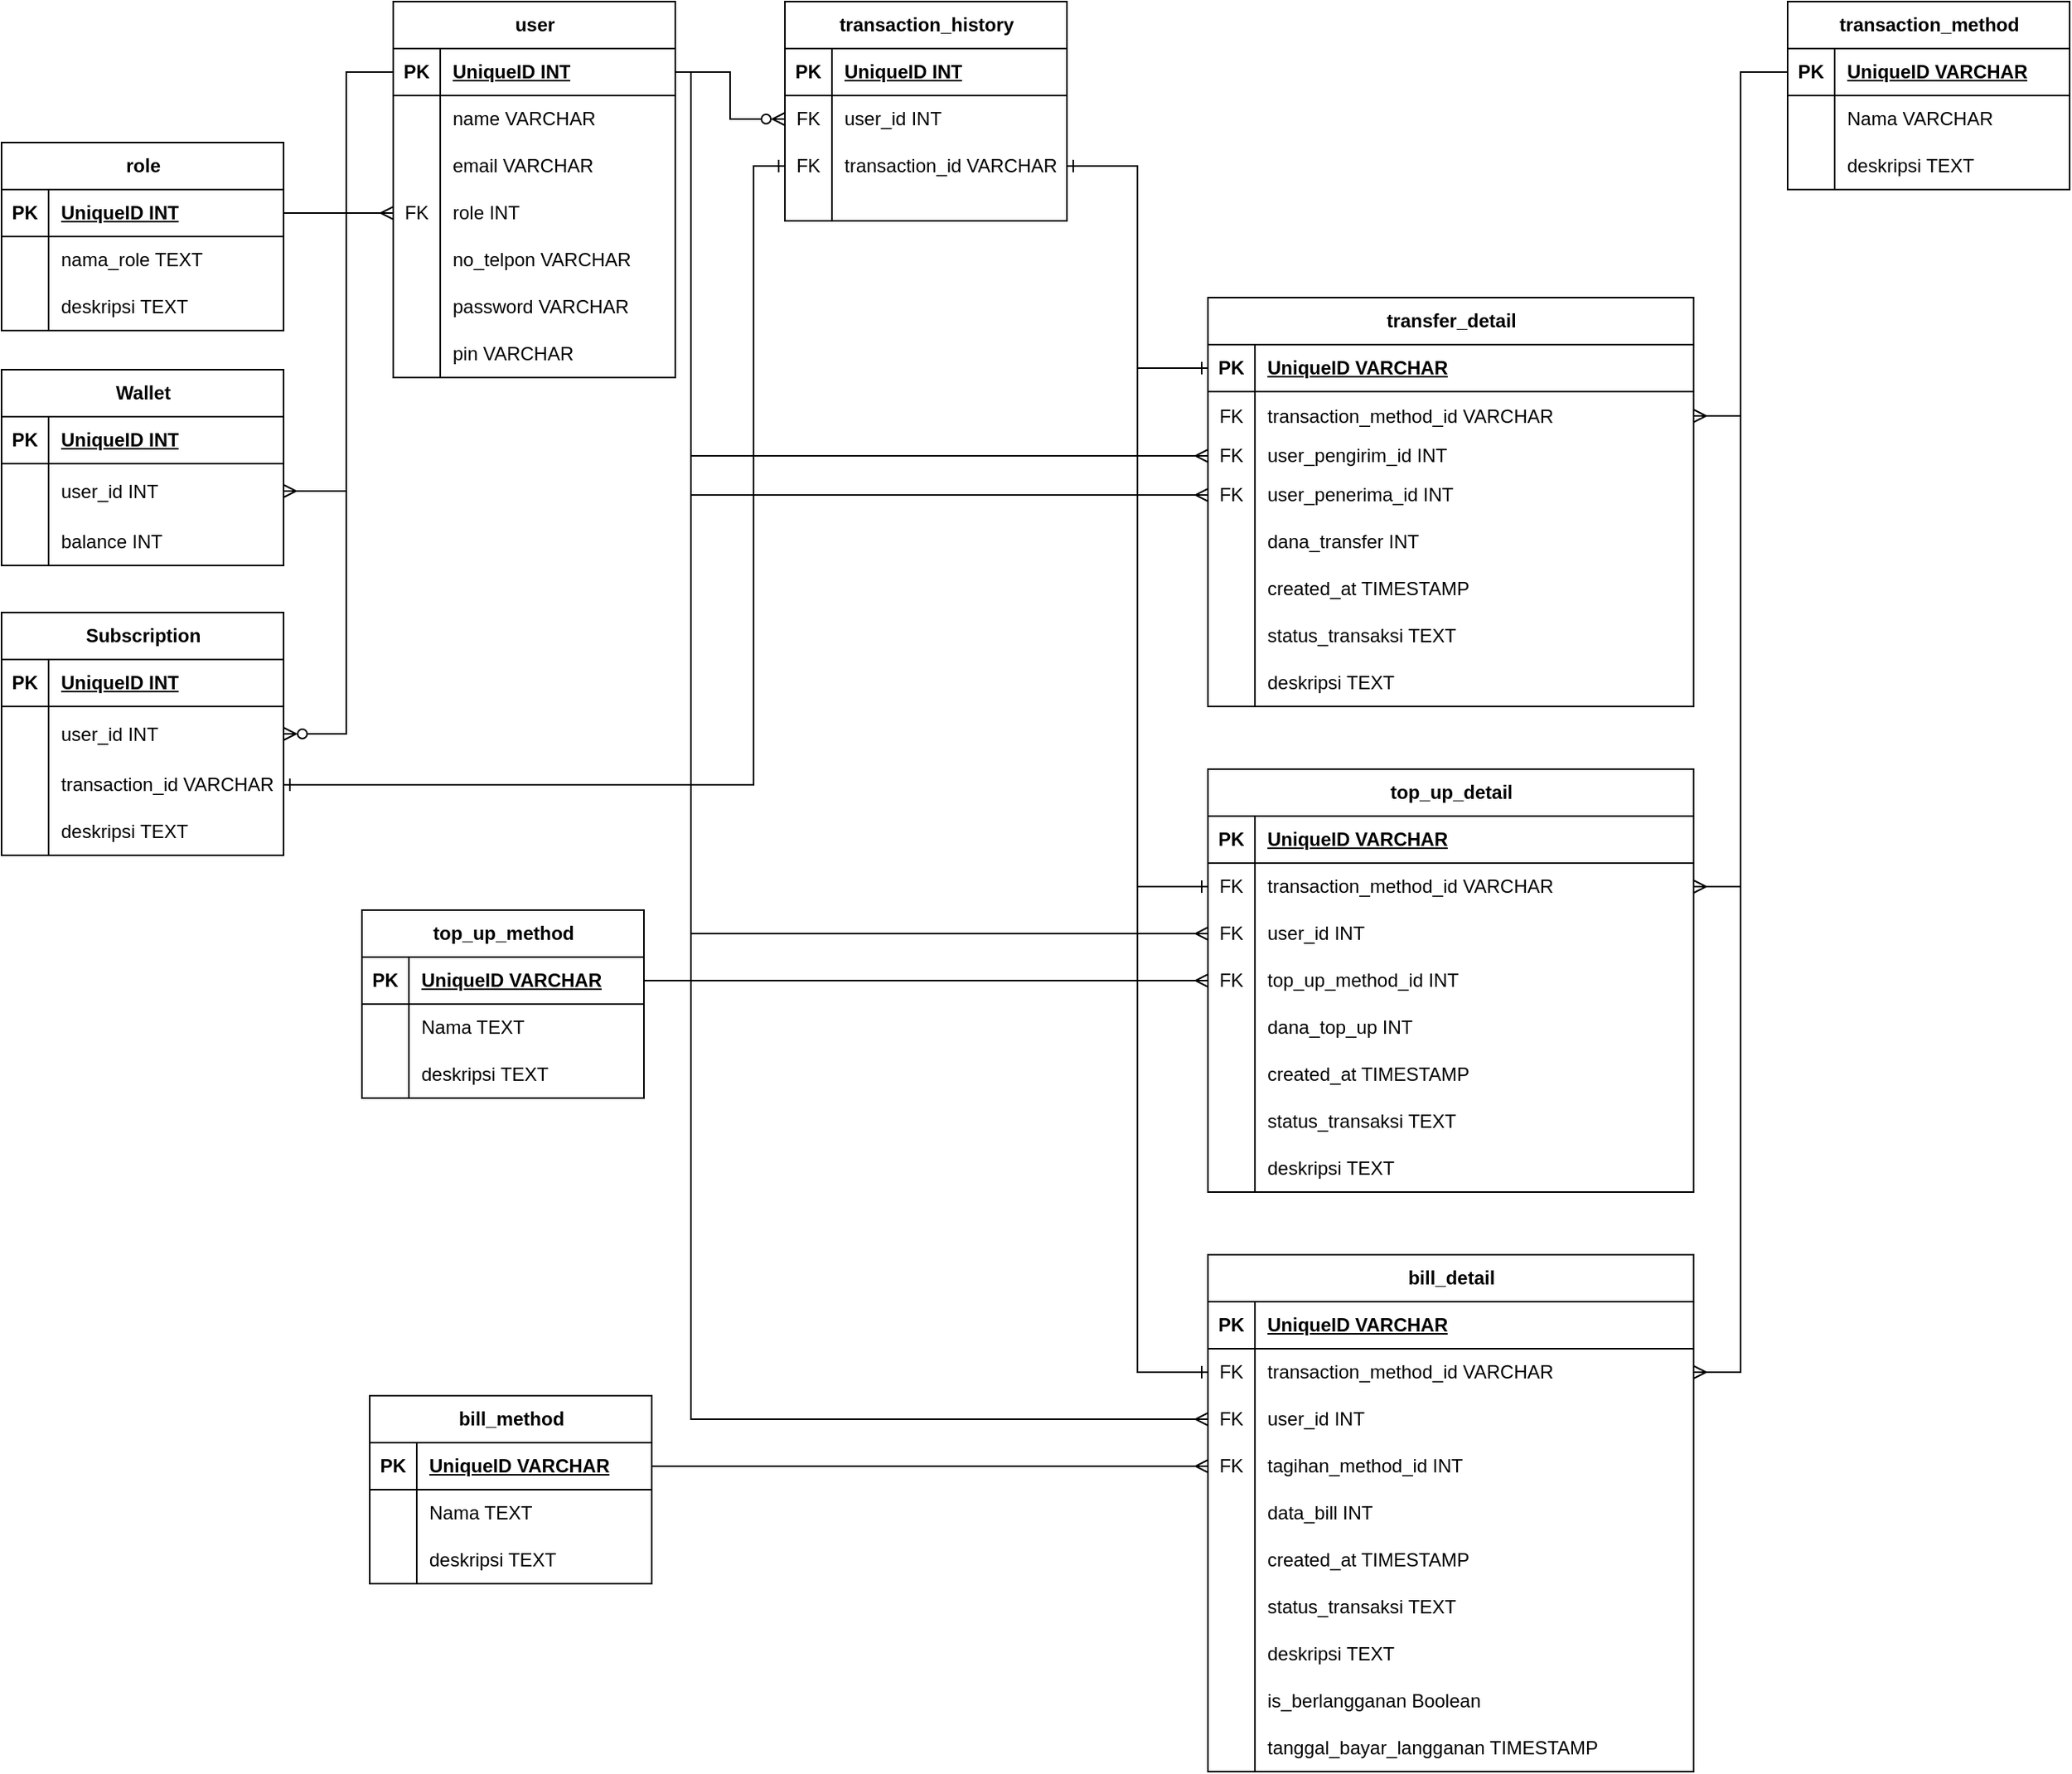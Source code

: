 <mxfile version="21.6.8" type="github">
  <diagram name="Page-1" id="isUiFPLd5716S-uxLW0f">
    <mxGraphModel dx="1500" dy="763" grid="1" gridSize="10" guides="1" tooltips="1" connect="1" arrows="1" fold="1" page="1" pageScale="1" pageWidth="850" pageHeight="1100" math="0" shadow="0">
      <root>
        <mxCell id="0" />
        <mxCell id="1" parent="0" />
        <mxCell id="_RcQBndAWbvQuJijGy8V-1" value="user" style="shape=table;startSize=30;container=1;collapsible=1;childLayout=tableLayout;fixedRows=1;rowLines=0;fontStyle=1;align=center;resizeLast=1;html=1;" vertex="1" parent="1">
          <mxGeometry x="260" y="60" width="180" height="240" as="geometry" />
        </mxCell>
        <mxCell id="_RcQBndAWbvQuJijGy8V-2" value="" style="shape=tableRow;horizontal=0;startSize=0;swimlaneHead=0;swimlaneBody=0;fillColor=none;collapsible=0;dropTarget=0;points=[[0,0.5],[1,0.5]];portConstraint=eastwest;top=0;left=0;right=0;bottom=1;" vertex="1" parent="_RcQBndAWbvQuJijGy8V-1">
          <mxGeometry y="30" width="180" height="30" as="geometry" />
        </mxCell>
        <mxCell id="_RcQBndAWbvQuJijGy8V-3" value="PK" style="shape=partialRectangle;connectable=0;fillColor=none;top=0;left=0;bottom=0;right=0;fontStyle=1;overflow=hidden;whiteSpace=wrap;html=1;" vertex="1" parent="_RcQBndAWbvQuJijGy8V-2">
          <mxGeometry width="30" height="30" as="geometry">
            <mxRectangle width="30" height="30" as="alternateBounds" />
          </mxGeometry>
        </mxCell>
        <mxCell id="_RcQBndAWbvQuJijGy8V-4" value="UniqueID INT" style="shape=partialRectangle;connectable=0;fillColor=none;top=0;left=0;bottom=0;right=0;align=left;spacingLeft=6;fontStyle=5;overflow=hidden;whiteSpace=wrap;html=1;" vertex="1" parent="_RcQBndAWbvQuJijGy8V-2">
          <mxGeometry x="30" width="150" height="30" as="geometry">
            <mxRectangle width="150" height="30" as="alternateBounds" />
          </mxGeometry>
        </mxCell>
        <mxCell id="_RcQBndAWbvQuJijGy8V-5" value="" style="shape=tableRow;horizontal=0;startSize=0;swimlaneHead=0;swimlaneBody=0;fillColor=none;collapsible=0;dropTarget=0;points=[[0,0.5],[1,0.5]];portConstraint=eastwest;top=0;left=0;right=0;bottom=0;" vertex="1" parent="_RcQBndAWbvQuJijGy8V-1">
          <mxGeometry y="60" width="180" height="30" as="geometry" />
        </mxCell>
        <mxCell id="_RcQBndAWbvQuJijGy8V-6" value="" style="shape=partialRectangle;connectable=0;fillColor=none;top=0;left=0;bottom=0;right=0;editable=1;overflow=hidden;whiteSpace=wrap;html=1;" vertex="1" parent="_RcQBndAWbvQuJijGy8V-5">
          <mxGeometry width="30" height="30" as="geometry">
            <mxRectangle width="30" height="30" as="alternateBounds" />
          </mxGeometry>
        </mxCell>
        <mxCell id="_RcQBndAWbvQuJijGy8V-7" value="name VARCHAR" style="shape=partialRectangle;connectable=0;fillColor=none;top=0;left=0;bottom=0;right=0;align=left;spacingLeft=6;overflow=hidden;whiteSpace=wrap;html=1;" vertex="1" parent="_RcQBndAWbvQuJijGy8V-5">
          <mxGeometry x="30" width="150" height="30" as="geometry">
            <mxRectangle width="150" height="30" as="alternateBounds" />
          </mxGeometry>
        </mxCell>
        <mxCell id="_RcQBndAWbvQuJijGy8V-8" value="" style="shape=tableRow;horizontal=0;startSize=0;swimlaneHead=0;swimlaneBody=0;fillColor=none;collapsible=0;dropTarget=0;points=[[0,0.5],[1,0.5]];portConstraint=eastwest;top=0;left=0;right=0;bottom=0;" vertex="1" parent="_RcQBndAWbvQuJijGy8V-1">
          <mxGeometry y="90" width="180" height="30" as="geometry" />
        </mxCell>
        <mxCell id="_RcQBndAWbvQuJijGy8V-9" value="" style="shape=partialRectangle;connectable=0;fillColor=none;top=0;left=0;bottom=0;right=0;editable=1;overflow=hidden;whiteSpace=wrap;html=1;" vertex="1" parent="_RcQBndAWbvQuJijGy8V-8">
          <mxGeometry width="30" height="30" as="geometry">
            <mxRectangle width="30" height="30" as="alternateBounds" />
          </mxGeometry>
        </mxCell>
        <mxCell id="_RcQBndAWbvQuJijGy8V-10" value="email VARCHAR" style="shape=partialRectangle;connectable=0;fillColor=none;top=0;left=0;bottom=0;right=0;align=left;spacingLeft=6;overflow=hidden;whiteSpace=wrap;html=1;" vertex="1" parent="_RcQBndAWbvQuJijGy8V-8">
          <mxGeometry x="30" width="150" height="30" as="geometry">
            <mxRectangle width="150" height="30" as="alternateBounds" />
          </mxGeometry>
        </mxCell>
        <mxCell id="_RcQBndAWbvQuJijGy8V-11" value="" style="shape=tableRow;horizontal=0;startSize=0;swimlaneHead=0;swimlaneBody=0;fillColor=none;collapsible=0;dropTarget=0;points=[[0,0.5],[1,0.5]];portConstraint=eastwest;top=0;left=0;right=0;bottom=0;" vertex="1" parent="_RcQBndAWbvQuJijGy8V-1">
          <mxGeometry y="120" width="180" height="30" as="geometry" />
        </mxCell>
        <mxCell id="_RcQBndAWbvQuJijGy8V-12" value="FK" style="shape=partialRectangle;connectable=0;fillColor=none;top=0;left=0;bottom=0;right=0;editable=1;overflow=hidden;whiteSpace=wrap;html=1;" vertex="1" parent="_RcQBndAWbvQuJijGy8V-11">
          <mxGeometry width="30" height="30" as="geometry">
            <mxRectangle width="30" height="30" as="alternateBounds" />
          </mxGeometry>
        </mxCell>
        <mxCell id="_RcQBndAWbvQuJijGy8V-13" value="role INT" style="shape=partialRectangle;connectable=0;fillColor=none;top=0;left=0;bottom=0;right=0;align=left;spacingLeft=6;overflow=hidden;whiteSpace=wrap;html=1;" vertex="1" parent="_RcQBndAWbvQuJijGy8V-11">
          <mxGeometry x="30" width="150" height="30" as="geometry">
            <mxRectangle width="150" height="30" as="alternateBounds" />
          </mxGeometry>
        </mxCell>
        <mxCell id="_RcQBndAWbvQuJijGy8V-57" value="" style="shape=tableRow;horizontal=0;startSize=0;swimlaneHead=0;swimlaneBody=0;fillColor=none;collapsible=0;dropTarget=0;points=[[0,0.5],[1,0.5]];portConstraint=eastwest;top=0;left=0;right=0;bottom=0;" vertex="1" parent="_RcQBndAWbvQuJijGy8V-1">
          <mxGeometry y="150" width="180" height="30" as="geometry" />
        </mxCell>
        <mxCell id="_RcQBndAWbvQuJijGy8V-58" value="" style="shape=partialRectangle;connectable=0;fillColor=none;top=0;left=0;bottom=0;right=0;editable=1;overflow=hidden;whiteSpace=wrap;html=1;" vertex="1" parent="_RcQBndAWbvQuJijGy8V-57">
          <mxGeometry width="30" height="30" as="geometry">
            <mxRectangle width="30" height="30" as="alternateBounds" />
          </mxGeometry>
        </mxCell>
        <mxCell id="_RcQBndAWbvQuJijGy8V-59" value="no_telpon VARCHAR" style="shape=partialRectangle;connectable=0;fillColor=none;top=0;left=0;bottom=0;right=0;align=left;spacingLeft=6;overflow=hidden;whiteSpace=wrap;html=1;" vertex="1" parent="_RcQBndAWbvQuJijGy8V-57">
          <mxGeometry x="30" width="150" height="30" as="geometry">
            <mxRectangle width="150" height="30" as="alternateBounds" />
          </mxGeometry>
        </mxCell>
        <mxCell id="_RcQBndAWbvQuJijGy8V-93" value="" style="shape=tableRow;horizontal=0;startSize=0;swimlaneHead=0;swimlaneBody=0;fillColor=none;collapsible=0;dropTarget=0;points=[[0,0.5],[1,0.5]];portConstraint=eastwest;top=0;left=0;right=0;bottom=0;" vertex="1" parent="_RcQBndAWbvQuJijGy8V-1">
          <mxGeometry y="180" width="180" height="30" as="geometry" />
        </mxCell>
        <mxCell id="_RcQBndAWbvQuJijGy8V-94" value="" style="shape=partialRectangle;connectable=0;fillColor=none;top=0;left=0;bottom=0;right=0;editable=1;overflow=hidden;whiteSpace=wrap;html=1;" vertex="1" parent="_RcQBndAWbvQuJijGy8V-93">
          <mxGeometry width="30" height="30" as="geometry">
            <mxRectangle width="30" height="30" as="alternateBounds" />
          </mxGeometry>
        </mxCell>
        <mxCell id="_RcQBndAWbvQuJijGy8V-95" value="password VARCHAR" style="shape=partialRectangle;connectable=0;fillColor=none;top=0;left=0;bottom=0;right=0;align=left;spacingLeft=6;overflow=hidden;whiteSpace=wrap;html=1;" vertex="1" parent="_RcQBndAWbvQuJijGy8V-93">
          <mxGeometry x="30" width="150" height="30" as="geometry">
            <mxRectangle width="150" height="30" as="alternateBounds" />
          </mxGeometry>
        </mxCell>
        <mxCell id="_RcQBndAWbvQuJijGy8V-192" value="" style="shape=tableRow;horizontal=0;startSize=0;swimlaneHead=0;swimlaneBody=0;fillColor=none;collapsible=0;dropTarget=0;points=[[0,0.5],[1,0.5]];portConstraint=eastwest;top=0;left=0;right=0;bottom=0;" vertex="1" parent="_RcQBndAWbvQuJijGy8V-1">
          <mxGeometry y="210" width="180" height="30" as="geometry" />
        </mxCell>
        <mxCell id="_RcQBndAWbvQuJijGy8V-193" value="" style="shape=partialRectangle;connectable=0;fillColor=none;top=0;left=0;bottom=0;right=0;editable=1;overflow=hidden;whiteSpace=wrap;html=1;" vertex="1" parent="_RcQBndAWbvQuJijGy8V-192">
          <mxGeometry width="30" height="30" as="geometry">
            <mxRectangle width="30" height="30" as="alternateBounds" />
          </mxGeometry>
        </mxCell>
        <mxCell id="_RcQBndAWbvQuJijGy8V-194" value="pin VARCHAR" style="shape=partialRectangle;connectable=0;fillColor=none;top=0;left=0;bottom=0;right=0;align=left;spacingLeft=6;overflow=hidden;whiteSpace=wrap;html=1;" vertex="1" parent="_RcQBndAWbvQuJijGy8V-192">
          <mxGeometry x="30" width="150" height="30" as="geometry">
            <mxRectangle width="150" height="30" as="alternateBounds" />
          </mxGeometry>
        </mxCell>
        <mxCell id="_RcQBndAWbvQuJijGy8V-27" value="role" style="shape=table;startSize=30;container=1;collapsible=1;childLayout=tableLayout;fixedRows=1;rowLines=0;fontStyle=1;align=center;resizeLast=1;html=1;" vertex="1" parent="1">
          <mxGeometry x="10" y="150" width="180" height="120" as="geometry" />
        </mxCell>
        <mxCell id="_RcQBndAWbvQuJijGy8V-28" value="" style="shape=tableRow;horizontal=0;startSize=0;swimlaneHead=0;swimlaneBody=0;fillColor=none;collapsible=0;dropTarget=0;points=[[0,0.5],[1,0.5]];portConstraint=eastwest;top=0;left=0;right=0;bottom=1;" vertex="1" parent="_RcQBndAWbvQuJijGy8V-27">
          <mxGeometry y="30" width="180" height="30" as="geometry" />
        </mxCell>
        <mxCell id="_RcQBndAWbvQuJijGy8V-29" value="PK" style="shape=partialRectangle;connectable=0;fillColor=none;top=0;left=0;bottom=0;right=0;fontStyle=1;overflow=hidden;whiteSpace=wrap;html=1;" vertex="1" parent="_RcQBndAWbvQuJijGy8V-28">
          <mxGeometry width="30" height="30" as="geometry">
            <mxRectangle width="30" height="30" as="alternateBounds" />
          </mxGeometry>
        </mxCell>
        <mxCell id="_RcQBndAWbvQuJijGy8V-30" value="UniqueID INT" style="shape=partialRectangle;connectable=0;fillColor=none;top=0;left=0;bottom=0;right=0;align=left;spacingLeft=6;fontStyle=5;overflow=hidden;whiteSpace=wrap;html=1;" vertex="1" parent="_RcQBndAWbvQuJijGy8V-28">
          <mxGeometry x="30" width="150" height="30" as="geometry">
            <mxRectangle width="150" height="30" as="alternateBounds" />
          </mxGeometry>
        </mxCell>
        <mxCell id="_RcQBndAWbvQuJijGy8V-31" value="" style="shape=tableRow;horizontal=0;startSize=0;swimlaneHead=0;swimlaneBody=0;fillColor=none;collapsible=0;dropTarget=0;points=[[0,0.5],[1,0.5]];portConstraint=eastwest;top=0;left=0;right=0;bottom=0;" vertex="1" parent="_RcQBndAWbvQuJijGy8V-27">
          <mxGeometry y="60" width="180" height="30" as="geometry" />
        </mxCell>
        <mxCell id="_RcQBndAWbvQuJijGy8V-32" value="" style="shape=partialRectangle;connectable=0;fillColor=none;top=0;left=0;bottom=0;right=0;editable=1;overflow=hidden;whiteSpace=wrap;html=1;" vertex="1" parent="_RcQBndAWbvQuJijGy8V-31">
          <mxGeometry width="30" height="30" as="geometry">
            <mxRectangle width="30" height="30" as="alternateBounds" />
          </mxGeometry>
        </mxCell>
        <mxCell id="_RcQBndAWbvQuJijGy8V-33" value="nama_role TEXT" style="shape=partialRectangle;connectable=0;fillColor=none;top=0;left=0;bottom=0;right=0;align=left;spacingLeft=6;overflow=hidden;whiteSpace=wrap;html=1;" vertex="1" parent="_RcQBndAWbvQuJijGy8V-31">
          <mxGeometry x="30" width="150" height="30" as="geometry">
            <mxRectangle width="150" height="30" as="alternateBounds" />
          </mxGeometry>
        </mxCell>
        <mxCell id="_RcQBndAWbvQuJijGy8V-87" value="" style="shape=tableRow;horizontal=0;startSize=0;swimlaneHead=0;swimlaneBody=0;fillColor=none;collapsible=0;dropTarget=0;points=[[0,0.5],[1,0.5]];portConstraint=eastwest;top=0;left=0;right=0;bottom=0;" vertex="1" parent="_RcQBndAWbvQuJijGy8V-27">
          <mxGeometry y="90" width="180" height="30" as="geometry" />
        </mxCell>
        <mxCell id="_RcQBndAWbvQuJijGy8V-88" value="" style="shape=partialRectangle;connectable=0;fillColor=none;top=0;left=0;bottom=0;right=0;editable=1;overflow=hidden;whiteSpace=wrap;html=1;" vertex="1" parent="_RcQBndAWbvQuJijGy8V-87">
          <mxGeometry width="30" height="30" as="geometry">
            <mxRectangle width="30" height="30" as="alternateBounds" />
          </mxGeometry>
        </mxCell>
        <mxCell id="_RcQBndAWbvQuJijGy8V-89" value="deskripsi TEXT" style="shape=partialRectangle;connectable=0;fillColor=none;top=0;left=0;bottom=0;right=0;align=left;spacingLeft=6;overflow=hidden;whiteSpace=wrap;html=1;" vertex="1" parent="_RcQBndAWbvQuJijGy8V-87">
          <mxGeometry x="30" width="150" height="30" as="geometry">
            <mxRectangle width="150" height="30" as="alternateBounds" />
          </mxGeometry>
        </mxCell>
        <mxCell id="_RcQBndAWbvQuJijGy8V-43" value="transaction_history" style="shape=table;startSize=30;container=1;collapsible=1;childLayout=tableLayout;fixedRows=1;rowLines=0;fontStyle=1;align=center;resizeLast=1;html=1;" vertex="1" parent="1">
          <mxGeometry x="510" y="60" width="180" height="140" as="geometry" />
        </mxCell>
        <mxCell id="_RcQBndAWbvQuJijGy8V-44" value="" style="shape=tableRow;horizontal=0;startSize=0;swimlaneHead=0;swimlaneBody=0;fillColor=none;collapsible=0;dropTarget=0;points=[[0,0.5],[1,0.5]];portConstraint=eastwest;top=0;left=0;right=0;bottom=1;" vertex="1" parent="_RcQBndAWbvQuJijGy8V-43">
          <mxGeometry y="30" width="180" height="30" as="geometry" />
        </mxCell>
        <mxCell id="_RcQBndAWbvQuJijGy8V-45" value="PK" style="shape=partialRectangle;connectable=0;fillColor=none;top=0;left=0;bottom=0;right=0;fontStyle=1;overflow=hidden;whiteSpace=wrap;html=1;" vertex="1" parent="_RcQBndAWbvQuJijGy8V-44">
          <mxGeometry width="30" height="30" as="geometry">
            <mxRectangle width="30" height="30" as="alternateBounds" />
          </mxGeometry>
        </mxCell>
        <mxCell id="_RcQBndAWbvQuJijGy8V-46" value="UniqueID INT" style="shape=partialRectangle;connectable=0;fillColor=none;top=0;left=0;bottom=0;right=0;align=left;spacingLeft=6;fontStyle=5;overflow=hidden;whiteSpace=wrap;html=1;" vertex="1" parent="_RcQBndAWbvQuJijGy8V-44">
          <mxGeometry x="30" width="150" height="30" as="geometry">
            <mxRectangle width="150" height="30" as="alternateBounds" />
          </mxGeometry>
        </mxCell>
        <mxCell id="_RcQBndAWbvQuJijGy8V-47" value="" style="shape=tableRow;horizontal=0;startSize=0;swimlaneHead=0;swimlaneBody=0;fillColor=none;collapsible=0;dropTarget=0;points=[[0,0.5],[1,0.5]];portConstraint=eastwest;top=0;left=0;right=0;bottom=0;" vertex="1" parent="_RcQBndAWbvQuJijGy8V-43">
          <mxGeometry y="60" width="180" height="30" as="geometry" />
        </mxCell>
        <mxCell id="_RcQBndAWbvQuJijGy8V-48" value="FK" style="shape=partialRectangle;connectable=0;fillColor=none;top=0;left=0;bottom=0;right=0;editable=1;overflow=hidden;whiteSpace=wrap;html=1;" vertex="1" parent="_RcQBndAWbvQuJijGy8V-47">
          <mxGeometry width="30" height="30" as="geometry">
            <mxRectangle width="30" height="30" as="alternateBounds" />
          </mxGeometry>
        </mxCell>
        <mxCell id="_RcQBndAWbvQuJijGy8V-49" value="user_id INT" style="shape=partialRectangle;connectable=0;fillColor=none;top=0;left=0;bottom=0;right=0;align=left;spacingLeft=6;overflow=hidden;whiteSpace=wrap;html=1;" vertex="1" parent="_RcQBndAWbvQuJijGy8V-47">
          <mxGeometry x="30" width="150" height="30" as="geometry">
            <mxRectangle width="150" height="30" as="alternateBounds" />
          </mxGeometry>
        </mxCell>
        <mxCell id="_RcQBndAWbvQuJijGy8V-50" value="" style="shape=tableRow;horizontal=0;startSize=0;swimlaneHead=0;swimlaneBody=0;fillColor=none;collapsible=0;dropTarget=0;points=[[0,0.5],[1,0.5]];portConstraint=eastwest;top=0;left=0;right=0;bottom=0;" vertex="1" parent="_RcQBndAWbvQuJijGy8V-43">
          <mxGeometry y="90" width="180" height="30" as="geometry" />
        </mxCell>
        <mxCell id="_RcQBndAWbvQuJijGy8V-51" value="FK" style="shape=partialRectangle;connectable=0;fillColor=none;top=0;left=0;bottom=0;right=0;editable=1;overflow=hidden;whiteSpace=wrap;html=1;" vertex="1" parent="_RcQBndAWbvQuJijGy8V-50">
          <mxGeometry width="30" height="30" as="geometry">
            <mxRectangle width="30" height="30" as="alternateBounds" />
          </mxGeometry>
        </mxCell>
        <mxCell id="_RcQBndAWbvQuJijGy8V-52" value="transaction_id VARCHAR" style="shape=partialRectangle;connectable=0;fillColor=none;top=0;left=0;bottom=0;right=0;align=left;spacingLeft=6;overflow=hidden;whiteSpace=wrap;html=1;" vertex="1" parent="_RcQBndAWbvQuJijGy8V-50">
          <mxGeometry x="30" width="150" height="30" as="geometry">
            <mxRectangle width="150" height="30" as="alternateBounds" />
          </mxGeometry>
        </mxCell>
        <mxCell id="_RcQBndAWbvQuJijGy8V-53" value="" style="shape=tableRow;horizontal=0;startSize=0;swimlaneHead=0;swimlaneBody=0;fillColor=none;collapsible=0;dropTarget=0;points=[[0,0.5],[1,0.5]];portConstraint=eastwest;top=0;left=0;right=0;bottom=0;" vertex="1" parent="_RcQBndAWbvQuJijGy8V-43">
          <mxGeometry y="120" width="180" height="20" as="geometry" />
        </mxCell>
        <mxCell id="_RcQBndAWbvQuJijGy8V-54" value="" style="shape=partialRectangle;connectable=0;fillColor=none;top=0;left=0;bottom=0;right=0;editable=1;overflow=hidden;whiteSpace=wrap;html=1;" vertex="1" parent="_RcQBndAWbvQuJijGy8V-53">
          <mxGeometry width="30" height="20" as="geometry">
            <mxRectangle width="30" height="20" as="alternateBounds" />
          </mxGeometry>
        </mxCell>
        <mxCell id="_RcQBndAWbvQuJijGy8V-55" value="" style="shape=partialRectangle;connectable=0;fillColor=none;top=0;left=0;bottom=0;right=0;align=left;spacingLeft=6;overflow=hidden;whiteSpace=wrap;html=1;" vertex="1" parent="_RcQBndAWbvQuJijGy8V-53">
          <mxGeometry x="30" width="150" height="20" as="geometry">
            <mxRectangle width="150" height="20" as="alternateBounds" />
          </mxGeometry>
        </mxCell>
        <mxCell id="_RcQBndAWbvQuJijGy8V-56" style="edgeStyle=orthogonalEdgeStyle;rounded=0;orthogonalLoop=1;jettySize=auto;html=1;exitX=0;exitY=0.5;exitDx=0;exitDy=0;entryX=1;entryY=0.5;entryDx=0;entryDy=0;endArrow=none;endFill=0;startArrow=ERmany;startFill=0;" edge="1" parent="1" source="_RcQBndAWbvQuJijGy8V-11" target="_RcQBndAWbvQuJijGy8V-28">
          <mxGeometry relative="1" as="geometry" />
        </mxCell>
        <mxCell id="_RcQBndAWbvQuJijGy8V-60" style="edgeStyle=orthogonalEdgeStyle;rounded=0;orthogonalLoop=1;jettySize=auto;html=1;exitX=1;exitY=0.5;exitDx=0;exitDy=0;entryX=0;entryY=0.5;entryDx=0;entryDy=0;endArrow=ERzeroToMany;endFill=0;" edge="1" parent="1" source="_RcQBndAWbvQuJijGy8V-2" target="_RcQBndAWbvQuJijGy8V-47">
          <mxGeometry relative="1" as="geometry" />
        </mxCell>
        <mxCell id="_RcQBndAWbvQuJijGy8V-61" value="transaction_method" style="shape=table;startSize=30;container=1;collapsible=1;childLayout=tableLayout;fixedRows=1;rowLines=0;fontStyle=1;align=center;resizeLast=1;html=1;" vertex="1" parent="1">
          <mxGeometry x="1150" y="60" width="180" height="120" as="geometry" />
        </mxCell>
        <mxCell id="_RcQBndAWbvQuJijGy8V-62" value="" style="shape=tableRow;horizontal=0;startSize=0;swimlaneHead=0;swimlaneBody=0;fillColor=none;collapsible=0;dropTarget=0;points=[[0,0.5],[1,0.5]];portConstraint=eastwest;top=0;left=0;right=0;bottom=1;" vertex="1" parent="_RcQBndAWbvQuJijGy8V-61">
          <mxGeometry y="30" width="180" height="30" as="geometry" />
        </mxCell>
        <mxCell id="_RcQBndAWbvQuJijGy8V-63" value="PK" style="shape=partialRectangle;connectable=0;fillColor=none;top=0;left=0;bottom=0;right=0;fontStyle=1;overflow=hidden;whiteSpace=wrap;html=1;" vertex="1" parent="_RcQBndAWbvQuJijGy8V-62">
          <mxGeometry width="30" height="30" as="geometry">
            <mxRectangle width="30" height="30" as="alternateBounds" />
          </mxGeometry>
        </mxCell>
        <mxCell id="_RcQBndAWbvQuJijGy8V-64" value="UniqueID VARCHAR" style="shape=partialRectangle;connectable=0;fillColor=none;top=0;left=0;bottom=0;right=0;align=left;spacingLeft=6;fontStyle=5;overflow=hidden;whiteSpace=wrap;html=1;" vertex="1" parent="_RcQBndAWbvQuJijGy8V-62">
          <mxGeometry x="30" width="150" height="30" as="geometry">
            <mxRectangle width="150" height="30" as="alternateBounds" />
          </mxGeometry>
        </mxCell>
        <mxCell id="_RcQBndAWbvQuJijGy8V-65" value="" style="shape=tableRow;horizontal=0;startSize=0;swimlaneHead=0;swimlaneBody=0;fillColor=none;collapsible=0;dropTarget=0;points=[[0,0.5],[1,0.5]];portConstraint=eastwest;top=0;left=0;right=0;bottom=0;" vertex="1" parent="_RcQBndAWbvQuJijGy8V-61">
          <mxGeometry y="60" width="180" height="30" as="geometry" />
        </mxCell>
        <mxCell id="_RcQBndAWbvQuJijGy8V-66" value="" style="shape=partialRectangle;connectable=0;fillColor=none;top=0;left=0;bottom=0;right=0;editable=1;overflow=hidden;whiteSpace=wrap;html=1;" vertex="1" parent="_RcQBndAWbvQuJijGy8V-65">
          <mxGeometry width="30" height="30" as="geometry">
            <mxRectangle width="30" height="30" as="alternateBounds" />
          </mxGeometry>
        </mxCell>
        <mxCell id="_RcQBndAWbvQuJijGy8V-67" value="Nama VARCHAR" style="shape=partialRectangle;connectable=0;fillColor=none;top=0;left=0;bottom=0;right=0;align=left;spacingLeft=6;overflow=hidden;whiteSpace=wrap;html=1;" vertex="1" parent="_RcQBndAWbvQuJijGy8V-65">
          <mxGeometry x="30" width="150" height="30" as="geometry">
            <mxRectangle width="150" height="30" as="alternateBounds" />
          </mxGeometry>
        </mxCell>
        <mxCell id="_RcQBndAWbvQuJijGy8V-84" value="" style="shape=tableRow;horizontal=0;startSize=0;swimlaneHead=0;swimlaneBody=0;fillColor=none;collapsible=0;dropTarget=0;points=[[0,0.5],[1,0.5]];portConstraint=eastwest;top=0;left=0;right=0;bottom=0;" vertex="1" parent="_RcQBndAWbvQuJijGy8V-61">
          <mxGeometry y="90" width="180" height="30" as="geometry" />
        </mxCell>
        <mxCell id="_RcQBndAWbvQuJijGy8V-85" value="" style="shape=partialRectangle;connectable=0;fillColor=none;top=0;left=0;bottom=0;right=0;editable=1;overflow=hidden;whiteSpace=wrap;html=1;" vertex="1" parent="_RcQBndAWbvQuJijGy8V-84">
          <mxGeometry width="30" height="30" as="geometry">
            <mxRectangle width="30" height="30" as="alternateBounds" />
          </mxGeometry>
        </mxCell>
        <mxCell id="_RcQBndAWbvQuJijGy8V-86" value="deskripsi TEXT" style="shape=partialRectangle;connectable=0;fillColor=none;top=0;left=0;bottom=0;right=0;align=left;spacingLeft=6;overflow=hidden;whiteSpace=wrap;html=1;" vertex="1" parent="_RcQBndAWbvQuJijGy8V-84">
          <mxGeometry x="30" width="150" height="30" as="geometry">
            <mxRectangle width="150" height="30" as="alternateBounds" />
          </mxGeometry>
        </mxCell>
        <mxCell id="_RcQBndAWbvQuJijGy8V-96" value="transfer_detail" style="shape=table;startSize=30;container=1;collapsible=1;childLayout=tableLayout;fixedRows=1;rowLines=0;fontStyle=1;align=center;resizeLast=1;html=1;" vertex="1" parent="1">
          <mxGeometry x="780" y="249" width="310" height="261" as="geometry" />
        </mxCell>
        <mxCell id="_RcQBndAWbvQuJijGy8V-97" value="" style="shape=tableRow;horizontal=0;startSize=0;swimlaneHead=0;swimlaneBody=0;fillColor=none;collapsible=0;dropTarget=0;points=[[0,0.5],[1,0.5]];portConstraint=eastwest;top=0;left=0;right=0;bottom=1;" vertex="1" parent="_RcQBndAWbvQuJijGy8V-96">
          <mxGeometry y="30" width="310" height="30" as="geometry" />
        </mxCell>
        <mxCell id="_RcQBndAWbvQuJijGy8V-98" value="PK" style="shape=partialRectangle;connectable=0;fillColor=none;top=0;left=0;bottom=0;right=0;fontStyle=1;overflow=hidden;whiteSpace=wrap;html=1;" vertex="1" parent="_RcQBndAWbvQuJijGy8V-97">
          <mxGeometry width="30" height="30" as="geometry">
            <mxRectangle width="30" height="30" as="alternateBounds" />
          </mxGeometry>
        </mxCell>
        <mxCell id="_RcQBndAWbvQuJijGy8V-99" value="UniqueID VARCHAR" style="shape=partialRectangle;connectable=0;fillColor=none;top=0;left=0;bottom=0;right=0;align=left;spacingLeft=6;fontStyle=5;overflow=hidden;whiteSpace=wrap;html=1;" vertex="1" parent="_RcQBndAWbvQuJijGy8V-97">
          <mxGeometry x="30" width="280" height="30" as="geometry">
            <mxRectangle width="280" height="30" as="alternateBounds" />
          </mxGeometry>
        </mxCell>
        <mxCell id="_RcQBndAWbvQuJijGy8V-100" value="" style="shape=tableRow;horizontal=0;startSize=0;swimlaneHead=0;swimlaneBody=0;fillColor=none;collapsible=0;dropTarget=0;points=[[0,0.5],[1,0.5]];portConstraint=eastwest;top=0;left=0;right=0;bottom=0;" vertex="1" parent="_RcQBndAWbvQuJijGy8V-96">
          <mxGeometry y="60" width="310" height="31" as="geometry" />
        </mxCell>
        <mxCell id="_RcQBndAWbvQuJijGy8V-101" value="FK" style="shape=partialRectangle;connectable=0;fillColor=none;top=0;left=0;bottom=0;right=0;editable=1;overflow=hidden;whiteSpace=wrap;html=1;" vertex="1" parent="_RcQBndAWbvQuJijGy8V-100">
          <mxGeometry width="30" height="31" as="geometry">
            <mxRectangle width="30" height="31" as="alternateBounds" />
          </mxGeometry>
        </mxCell>
        <mxCell id="_RcQBndAWbvQuJijGy8V-102" value="transaction_method_id VARCHAR" style="shape=partialRectangle;connectable=0;fillColor=none;top=0;left=0;bottom=0;right=0;align=left;spacingLeft=6;overflow=hidden;whiteSpace=wrap;html=1;" vertex="1" parent="_RcQBndAWbvQuJijGy8V-100">
          <mxGeometry x="30" width="280" height="31" as="geometry">
            <mxRectangle width="280" height="31" as="alternateBounds" />
          </mxGeometry>
        </mxCell>
        <mxCell id="_RcQBndAWbvQuJijGy8V-134" value="" style="shape=tableRow;horizontal=0;startSize=0;swimlaneHead=0;swimlaneBody=0;fillColor=none;collapsible=0;dropTarget=0;points=[[0,0.5],[1,0.5]];portConstraint=eastwest;top=0;left=0;right=0;bottom=0;" vertex="1" parent="_RcQBndAWbvQuJijGy8V-96">
          <mxGeometry y="91" width="310" height="20" as="geometry" />
        </mxCell>
        <mxCell id="_RcQBndAWbvQuJijGy8V-135" value="FK" style="shape=partialRectangle;connectable=0;fillColor=none;top=0;left=0;bottom=0;right=0;editable=1;overflow=hidden;whiteSpace=wrap;html=1;" vertex="1" parent="_RcQBndAWbvQuJijGy8V-134">
          <mxGeometry width="30" height="20" as="geometry">
            <mxRectangle width="30" height="20" as="alternateBounds" />
          </mxGeometry>
        </mxCell>
        <mxCell id="_RcQBndAWbvQuJijGy8V-136" value="user_pengirim_id INT" style="shape=partialRectangle;connectable=0;fillColor=none;top=0;left=0;bottom=0;right=0;align=left;spacingLeft=6;overflow=hidden;whiteSpace=wrap;html=1;" vertex="1" parent="_RcQBndAWbvQuJijGy8V-134">
          <mxGeometry x="30" width="280" height="20" as="geometry">
            <mxRectangle width="280" height="20" as="alternateBounds" />
          </mxGeometry>
        </mxCell>
        <mxCell id="_RcQBndAWbvQuJijGy8V-103" value="" style="shape=tableRow;horizontal=0;startSize=0;swimlaneHead=0;swimlaneBody=0;fillColor=none;collapsible=0;dropTarget=0;points=[[0,0.5],[1,0.5]];portConstraint=eastwest;top=0;left=0;right=0;bottom=0;" vertex="1" parent="_RcQBndAWbvQuJijGy8V-96">
          <mxGeometry y="111" width="310" height="30" as="geometry" />
        </mxCell>
        <mxCell id="_RcQBndAWbvQuJijGy8V-104" value="FK" style="shape=partialRectangle;connectable=0;fillColor=none;top=0;left=0;bottom=0;right=0;editable=1;overflow=hidden;whiteSpace=wrap;html=1;" vertex="1" parent="_RcQBndAWbvQuJijGy8V-103">
          <mxGeometry width="30" height="30" as="geometry">
            <mxRectangle width="30" height="30" as="alternateBounds" />
          </mxGeometry>
        </mxCell>
        <mxCell id="_RcQBndAWbvQuJijGy8V-105" value="user_penerima_id INT" style="shape=partialRectangle;connectable=0;fillColor=none;top=0;left=0;bottom=0;right=0;align=left;spacingLeft=6;overflow=hidden;whiteSpace=wrap;html=1;" vertex="1" parent="_RcQBndAWbvQuJijGy8V-103">
          <mxGeometry x="30" width="280" height="30" as="geometry">
            <mxRectangle width="280" height="30" as="alternateBounds" />
          </mxGeometry>
        </mxCell>
        <mxCell id="_RcQBndAWbvQuJijGy8V-106" value="" style="shape=tableRow;horizontal=0;startSize=0;swimlaneHead=0;swimlaneBody=0;fillColor=none;collapsible=0;dropTarget=0;points=[[0,0.5],[1,0.5]];portConstraint=eastwest;top=0;left=0;right=0;bottom=0;" vertex="1" parent="_RcQBndAWbvQuJijGy8V-96">
          <mxGeometry y="141" width="310" height="30" as="geometry" />
        </mxCell>
        <mxCell id="_RcQBndAWbvQuJijGy8V-107" value="" style="shape=partialRectangle;connectable=0;fillColor=none;top=0;left=0;bottom=0;right=0;editable=1;overflow=hidden;whiteSpace=wrap;html=1;" vertex="1" parent="_RcQBndAWbvQuJijGy8V-106">
          <mxGeometry width="30" height="30" as="geometry">
            <mxRectangle width="30" height="30" as="alternateBounds" />
          </mxGeometry>
        </mxCell>
        <mxCell id="_RcQBndAWbvQuJijGy8V-108" value="dana_transfer INT" style="shape=partialRectangle;connectable=0;fillColor=none;top=0;left=0;bottom=0;right=0;align=left;spacingLeft=6;overflow=hidden;whiteSpace=wrap;html=1;" vertex="1" parent="_RcQBndAWbvQuJijGy8V-106">
          <mxGeometry x="30" width="280" height="30" as="geometry">
            <mxRectangle width="280" height="30" as="alternateBounds" />
          </mxGeometry>
        </mxCell>
        <mxCell id="_RcQBndAWbvQuJijGy8V-167" value="" style="shape=tableRow;horizontal=0;startSize=0;swimlaneHead=0;swimlaneBody=0;fillColor=none;collapsible=0;dropTarget=0;points=[[0,0.5],[1,0.5]];portConstraint=eastwest;top=0;left=0;right=0;bottom=0;" vertex="1" parent="_RcQBndAWbvQuJijGy8V-96">
          <mxGeometry y="171" width="310" height="30" as="geometry" />
        </mxCell>
        <mxCell id="_RcQBndAWbvQuJijGy8V-168" value="" style="shape=partialRectangle;connectable=0;fillColor=none;top=0;left=0;bottom=0;right=0;editable=1;overflow=hidden;whiteSpace=wrap;html=1;" vertex="1" parent="_RcQBndAWbvQuJijGy8V-167">
          <mxGeometry width="30" height="30" as="geometry">
            <mxRectangle width="30" height="30" as="alternateBounds" />
          </mxGeometry>
        </mxCell>
        <mxCell id="_RcQBndAWbvQuJijGy8V-169" value="created_at TIMESTAMP" style="shape=partialRectangle;connectable=0;fillColor=none;top=0;left=0;bottom=0;right=0;align=left;spacingLeft=6;overflow=hidden;whiteSpace=wrap;html=1;" vertex="1" parent="_RcQBndAWbvQuJijGy8V-167">
          <mxGeometry x="30" width="280" height="30" as="geometry">
            <mxRectangle width="280" height="30" as="alternateBounds" />
          </mxGeometry>
        </mxCell>
        <mxCell id="_RcQBndAWbvQuJijGy8V-170" value="" style="shape=tableRow;horizontal=0;startSize=0;swimlaneHead=0;swimlaneBody=0;fillColor=none;collapsible=0;dropTarget=0;points=[[0,0.5],[1,0.5]];portConstraint=eastwest;top=0;left=0;right=0;bottom=0;" vertex="1" parent="_RcQBndAWbvQuJijGy8V-96">
          <mxGeometry y="201" width="310" height="30" as="geometry" />
        </mxCell>
        <mxCell id="_RcQBndAWbvQuJijGy8V-171" value="" style="shape=partialRectangle;connectable=0;fillColor=none;top=0;left=0;bottom=0;right=0;editable=1;overflow=hidden;whiteSpace=wrap;html=1;" vertex="1" parent="_RcQBndAWbvQuJijGy8V-170">
          <mxGeometry width="30" height="30" as="geometry">
            <mxRectangle width="30" height="30" as="alternateBounds" />
          </mxGeometry>
        </mxCell>
        <mxCell id="_RcQBndAWbvQuJijGy8V-172" value="status_transaksi TEXT" style="shape=partialRectangle;connectable=0;fillColor=none;top=0;left=0;bottom=0;right=0;align=left;spacingLeft=6;overflow=hidden;whiteSpace=wrap;html=1;" vertex="1" parent="_RcQBndAWbvQuJijGy8V-170">
          <mxGeometry x="30" width="280" height="30" as="geometry">
            <mxRectangle width="280" height="30" as="alternateBounds" />
          </mxGeometry>
        </mxCell>
        <mxCell id="_RcQBndAWbvQuJijGy8V-216" value="" style="shape=tableRow;horizontal=0;startSize=0;swimlaneHead=0;swimlaneBody=0;fillColor=none;collapsible=0;dropTarget=0;points=[[0,0.5],[1,0.5]];portConstraint=eastwest;top=0;left=0;right=0;bottom=0;" vertex="1" parent="_RcQBndAWbvQuJijGy8V-96">
          <mxGeometry y="231" width="310" height="30" as="geometry" />
        </mxCell>
        <mxCell id="_RcQBndAWbvQuJijGy8V-217" value="" style="shape=partialRectangle;connectable=0;fillColor=none;top=0;left=0;bottom=0;right=0;editable=1;overflow=hidden;whiteSpace=wrap;html=1;" vertex="1" parent="_RcQBndAWbvQuJijGy8V-216">
          <mxGeometry width="30" height="30" as="geometry">
            <mxRectangle width="30" height="30" as="alternateBounds" />
          </mxGeometry>
        </mxCell>
        <mxCell id="_RcQBndAWbvQuJijGy8V-218" value="deskripsi TEXT" style="shape=partialRectangle;connectable=0;fillColor=none;top=0;left=0;bottom=0;right=0;align=left;spacingLeft=6;overflow=hidden;whiteSpace=wrap;html=1;" vertex="1" parent="_RcQBndAWbvQuJijGy8V-216">
          <mxGeometry x="30" width="280" height="30" as="geometry">
            <mxRectangle width="280" height="30" as="alternateBounds" />
          </mxGeometry>
        </mxCell>
        <mxCell id="_RcQBndAWbvQuJijGy8V-137" value="" style="edgeStyle=entityRelationEdgeStyle;fontSize=12;html=1;endArrow=ERmany;rounded=0;exitX=0;exitY=0.5;exitDx=0;exitDy=0;entryX=1;entryY=0.5;entryDx=0;entryDy=0;endFill=0;" edge="1" parent="1" source="_RcQBndAWbvQuJijGy8V-62" target="_RcQBndAWbvQuJijGy8V-100">
          <mxGeometry width="100" height="100" relative="1" as="geometry">
            <mxPoint x="590" y="370" as="sourcePoint" />
            <mxPoint x="690" y="270" as="targetPoint" />
          </mxGeometry>
        </mxCell>
        <mxCell id="_RcQBndAWbvQuJijGy8V-138" value="top_up_detail" style="shape=table;startSize=30;container=1;collapsible=1;childLayout=tableLayout;fixedRows=1;rowLines=0;fontStyle=1;align=center;resizeLast=1;html=1;" vertex="1" parent="1">
          <mxGeometry x="780" y="550" width="310" height="270" as="geometry" />
        </mxCell>
        <mxCell id="_RcQBndAWbvQuJijGy8V-139" value="" style="shape=tableRow;horizontal=0;startSize=0;swimlaneHead=0;swimlaneBody=0;fillColor=none;collapsible=0;dropTarget=0;points=[[0,0.5],[1,0.5]];portConstraint=eastwest;top=0;left=0;right=0;bottom=1;" vertex="1" parent="_RcQBndAWbvQuJijGy8V-138">
          <mxGeometry y="30" width="310" height="30" as="geometry" />
        </mxCell>
        <mxCell id="_RcQBndAWbvQuJijGy8V-140" value="PK" style="shape=partialRectangle;connectable=0;fillColor=none;top=0;left=0;bottom=0;right=0;fontStyle=1;overflow=hidden;whiteSpace=wrap;html=1;" vertex="1" parent="_RcQBndAWbvQuJijGy8V-139">
          <mxGeometry width="30" height="30" as="geometry">
            <mxRectangle width="30" height="30" as="alternateBounds" />
          </mxGeometry>
        </mxCell>
        <mxCell id="_RcQBndAWbvQuJijGy8V-141" value="UniqueID&amp;nbsp;VARCHAR" style="shape=partialRectangle;connectable=0;fillColor=none;top=0;left=0;bottom=0;right=0;align=left;spacingLeft=6;fontStyle=5;overflow=hidden;whiteSpace=wrap;html=1;" vertex="1" parent="_RcQBndAWbvQuJijGy8V-139">
          <mxGeometry x="30" width="280" height="30" as="geometry">
            <mxRectangle width="280" height="30" as="alternateBounds" />
          </mxGeometry>
        </mxCell>
        <mxCell id="_RcQBndAWbvQuJijGy8V-142" value="" style="shape=tableRow;horizontal=0;startSize=0;swimlaneHead=0;swimlaneBody=0;fillColor=none;collapsible=0;dropTarget=0;points=[[0,0.5],[1,0.5]];portConstraint=eastwest;top=0;left=0;right=0;bottom=0;" vertex="1" parent="_RcQBndAWbvQuJijGy8V-138">
          <mxGeometry y="60" width="310" height="30" as="geometry" />
        </mxCell>
        <mxCell id="_RcQBndAWbvQuJijGy8V-143" value="FK" style="shape=partialRectangle;connectable=0;fillColor=none;top=0;left=0;bottom=0;right=0;editable=1;overflow=hidden;whiteSpace=wrap;html=1;" vertex="1" parent="_RcQBndAWbvQuJijGy8V-142">
          <mxGeometry width="30" height="30" as="geometry">
            <mxRectangle width="30" height="30" as="alternateBounds" />
          </mxGeometry>
        </mxCell>
        <mxCell id="_RcQBndAWbvQuJijGy8V-144" value="transaction_method_id VARCHAR" style="shape=partialRectangle;connectable=0;fillColor=none;top=0;left=0;bottom=0;right=0;align=left;spacingLeft=6;overflow=hidden;whiteSpace=wrap;html=1;" vertex="1" parent="_RcQBndAWbvQuJijGy8V-142">
          <mxGeometry x="30" width="280" height="30" as="geometry">
            <mxRectangle width="280" height="30" as="alternateBounds" />
          </mxGeometry>
        </mxCell>
        <mxCell id="_RcQBndAWbvQuJijGy8V-148" value="" style="shape=tableRow;horizontal=0;startSize=0;swimlaneHead=0;swimlaneBody=0;fillColor=none;collapsible=0;dropTarget=0;points=[[0,0.5],[1,0.5]];portConstraint=eastwest;top=0;left=0;right=0;bottom=0;" vertex="1" parent="_RcQBndAWbvQuJijGy8V-138">
          <mxGeometry y="90" width="310" height="30" as="geometry" />
        </mxCell>
        <mxCell id="_RcQBndAWbvQuJijGy8V-149" value="FK" style="shape=partialRectangle;connectable=0;fillColor=none;top=0;left=0;bottom=0;right=0;editable=1;overflow=hidden;whiteSpace=wrap;html=1;" vertex="1" parent="_RcQBndAWbvQuJijGy8V-148">
          <mxGeometry width="30" height="30" as="geometry">
            <mxRectangle width="30" height="30" as="alternateBounds" />
          </mxGeometry>
        </mxCell>
        <mxCell id="_RcQBndAWbvQuJijGy8V-150" value="user_id INT" style="shape=partialRectangle;connectable=0;fillColor=none;top=0;left=0;bottom=0;right=0;align=left;spacingLeft=6;overflow=hidden;whiteSpace=wrap;html=1;" vertex="1" parent="_RcQBndAWbvQuJijGy8V-148">
          <mxGeometry x="30" width="280" height="30" as="geometry">
            <mxRectangle width="280" height="30" as="alternateBounds" />
          </mxGeometry>
        </mxCell>
        <mxCell id="_RcQBndAWbvQuJijGy8V-151" value="" style="shape=tableRow;horizontal=0;startSize=0;swimlaneHead=0;swimlaneBody=0;fillColor=none;collapsible=0;dropTarget=0;points=[[0,0.5],[1,0.5]];portConstraint=eastwest;top=0;left=0;right=0;bottom=0;" vertex="1" parent="_RcQBndAWbvQuJijGy8V-138">
          <mxGeometry y="120" width="310" height="30" as="geometry" />
        </mxCell>
        <mxCell id="_RcQBndAWbvQuJijGy8V-152" value="FK" style="shape=partialRectangle;connectable=0;fillColor=none;top=0;left=0;bottom=0;right=0;editable=1;overflow=hidden;whiteSpace=wrap;html=1;" vertex="1" parent="_RcQBndAWbvQuJijGy8V-151">
          <mxGeometry width="30" height="30" as="geometry">
            <mxRectangle width="30" height="30" as="alternateBounds" />
          </mxGeometry>
        </mxCell>
        <mxCell id="_RcQBndAWbvQuJijGy8V-153" value="top_up_method_id INT" style="shape=partialRectangle;connectable=0;fillColor=none;top=0;left=0;bottom=0;right=0;align=left;spacingLeft=6;overflow=hidden;whiteSpace=wrap;html=1;" vertex="1" parent="_RcQBndAWbvQuJijGy8V-151">
          <mxGeometry x="30" width="280" height="30" as="geometry">
            <mxRectangle width="280" height="30" as="alternateBounds" />
          </mxGeometry>
        </mxCell>
        <mxCell id="_RcQBndAWbvQuJijGy8V-160" value="" style="shape=tableRow;horizontal=0;startSize=0;swimlaneHead=0;swimlaneBody=0;fillColor=none;collapsible=0;dropTarget=0;points=[[0,0.5],[1,0.5]];portConstraint=eastwest;top=0;left=0;right=0;bottom=0;" vertex="1" parent="_RcQBndAWbvQuJijGy8V-138">
          <mxGeometry y="150" width="310" height="30" as="geometry" />
        </mxCell>
        <mxCell id="_RcQBndAWbvQuJijGy8V-161" value="" style="shape=partialRectangle;connectable=0;fillColor=none;top=0;left=0;bottom=0;right=0;editable=1;overflow=hidden;whiteSpace=wrap;html=1;" vertex="1" parent="_RcQBndAWbvQuJijGy8V-160">
          <mxGeometry width="30" height="30" as="geometry">
            <mxRectangle width="30" height="30" as="alternateBounds" />
          </mxGeometry>
        </mxCell>
        <mxCell id="_RcQBndAWbvQuJijGy8V-162" value="dana_top_up INT" style="shape=partialRectangle;connectable=0;fillColor=none;top=0;left=0;bottom=0;right=0;align=left;spacingLeft=6;overflow=hidden;whiteSpace=wrap;html=1;" vertex="1" parent="_RcQBndAWbvQuJijGy8V-160">
          <mxGeometry x="30" width="280" height="30" as="geometry">
            <mxRectangle width="280" height="30" as="alternateBounds" />
          </mxGeometry>
        </mxCell>
        <mxCell id="_RcQBndAWbvQuJijGy8V-173" value="" style="shape=tableRow;horizontal=0;startSize=0;swimlaneHead=0;swimlaneBody=0;fillColor=none;collapsible=0;dropTarget=0;points=[[0,0.5],[1,0.5]];portConstraint=eastwest;top=0;left=0;right=0;bottom=0;" vertex="1" parent="_RcQBndAWbvQuJijGy8V-138">
          <mxGeometry y="180" width="310" height="30" as="geometry" />
        </mxCell>
        <mxCell id="_RcQBndAWbvQuJijGy8V-174" value="" style="shape=partialRectangle;connectable=0;fillColor=none;top=0;left=0;bottom=0;right=0;editable=1;overflow=hidden;whiteSpace=wrap;html=1;" vertex="1" parent="_RcQBndAWbvQuJijGy8V-173">
          <mxGeometry width="30" height="30" as="geometry">
            <mxRectangle width="30" height="30" as="alternateBounds" />
          </mxGeometry>
        </mxCell>
        <mxCell id="_RcQBndAWbvQuJijGy8V-175" value="created_at TIMESTAMP" style="shape=partialRectangle;connectable=0;fillColor=none;top=0;left=0;bottom=0;right=0;align=left;spacingLeft=6;overflow=hidden;whiteSpace=wrap;html=1;" vertex="1" parent="_RcQBndAWbvQuJijGy8V-173">
          <mxGeometry x="30" width="280" height="30" as="geometry">
            <mxRectangle width="280" height="30" as="alternateBounds" />
          </mxGeometry>
        </mxCell>
        <mxCell id="_RcQBndAWbvQuJijGy8V-176" value="" style="shape=tableRow;horizontal=0;startSize=0;swimlaneHead=0;swimlaneBody=0;fillColor=none;collapsible=0;dropTarget=0;points=[[0,0.5],[1,0.5]];portConstraint=eastwest;top=0;left=0;right=0;bottom=0;" vertex="1" parent="_RcQBndAWbvQuJijGy8V-138">
          <mxGeometry y="210" width="310" height="30" as="geometry" />
        </mxCell>
        <mxCell id="_RcQBndAWbvQuJijGy8V-177" value="" style="shape=partialRectangle;connectable=0;fillColor=none;top=0;left=0;bottom=0;right=0;editable=1;overflow=hidden;whiteSpace=wrap;html=1;" vertex="1" parent="_RcQBndAWbvQuJijGy8V-176">
          <mxGeometry width="30" height="30" as="geometry">
            <mxRectangle width="30" height="30" as="alternateBounds" />
          </mxGeometry>
        </mxCell>
        <mxCell id="_RcQBndAWbvQuJijGy8V-178" value="status_transaksi TEXT" style="shape=partialRectangle;connectable=0;fillColor=none;top=0;left=0;bottom=0;right=0;align=left;spacingLeft=6;overflow=hidden;whiteSpace=wrap;html=1;" vertex="1" parent="_RcQBndAWbvQuJijGy8V-176">
          <mxGeometry x="30" width="280" height="30" as="geometry">
            <mxRectangle width="280" height="30" as="alternateBounds" />
          </mxGeometry>
        </mxCell>
        <mxCell id="_RcQBndAWbvQuJijGy8V-213" value="" style="shape=tableRow;horizontal=0;startSize=0;swimlaneHead=0;swimlaneBody=0;fillColor=none;collapsible=0;dropTarget=0;points=[[0,0.5],[1,0.5]];portConstraint=eastwest;top=0;left=0;right=0;bottom=0;" vertex="1" parent="_RcQBndAWbvQuJijGy8V-138">
          <mxGeometry y="240" width="310" height="30" as="geometry" />
        </mxCell>
        <mxCell id="_RcQBndAWbvQuJijGy8V-214" value="" style="shape=partialRectangle;connectable=0;fillColor=none;top=0;left=0;bottom=0;right=0;editable=1;overflow=hidden;whiteSpace=wrap;html=1;" vertex="1" parent="_RcQBndAWbvQuJijGy8V-213">
          <mxGeometry width="30" height="30" as="geometry">
            <mxRectangle width="30" height="30" as="alternateBounds" />
          </mxGeometry>
        </mxCell>
        <mxCell id="_RcQBndAWbvQuJijGy8V-215" value="deskripsi TEXT" style="shape=partialRectangle;connectable=0;fillColor=none;top=0;left=0;bottom=0;right=0;align=left;spacingLeft=6;overflow=hidden;whiteSpace=wrap;html=1;" vertex="1" parent="_RcQBndAWbvQuJijGy8V-213">
          <mxGeometry x="30" width="280" height="30" as="geometry">
            <mxRectangle width="280" height="30" as="alternateBounds" />
          </mxGeometry>
        </mxCell>
        <mxCell id="_RcQBndAWbvQuJijGy8V-163" value="" style="edgeStyle=entityRelationEdgeStyle;fontSize=12;html=1;endArrow=ERmany;rounded=0;exitX=0;exitY=0.5;exitDx=0;exitDy=0;entryX=1;entryY=0.5;entryDx=0;entryDy=0;endFill=0;" edge="1" parent="1" source="_RcQBndAWbvQuJijGy8V-62" target="_RcQBndAWbvQuJijGy8V-142">
          <mxGeometry width="100" height="100" relative="1" as="geometry">
            <mxPoint x="730" y="95" as="sourcePoint" />
            <mxPoint x="790" y="329" as="targetPoint" />
          </mxGeometry>
        </mxCell>
        <mxCell id="_RcQBndAWbvQuJijGy8V-179" style="edgeStyle=orthogonalEdgeStyle;rounded=0;orthogonalLoop=1;jettySize=auto;html=1;exitX=1;exitY=0.5;exitDx=0;exitDy=0;entryX=0;entryY=0.5;entryDx=0;entryDy=0;endArrow=ERone;endFill=0;startArrow=ERone;startFill=0;" edge="1" parent="1" source="_RcQBndAWbvQuJijGy8V-50" target="_RcQBndAWbvQuJijGy8V-97">
          <mxGeometry relative="1" as="geometry" />
        </mxCell>
        <mxCell id="_RcQBndAWbvQuJijGy8V-180" style="edgeStyle=orthogonalEdgeStyle;rounded=0;orthogonalLoop=1;jettySize=auto;html=1;exitX=1;exitY=0.5;exitDx=0;exitDy=0;entryX=0;entryY=0.5;entryDx=0;entryDy=0;endArrow=ERone;endFill=0;startArrow=ERone;startFill=0;" edge="1" parent="1" source="_RcQBndAWbvQuJijGy8V-50" target="_RcQBndAWbvQuJijGy8V-142">
          <mxGeometry relative="1" as="geometry">
            <mxPoint x="700" y="175" as="sourcePoint" />
            <mxPoint x="790" y="304" as="targetPoint" />
          </mxGeometry>
        </mxCell>
        <mxCell id="_RcQBndAWbvQuJijGy8V-181" value="top_up_method" style="shape=table;startSize=30;container=1;collapsible=1;childLayout=tableLayout;fixedRows=1;rowLines=0;fontStyle=1;align=center;resizeLast=1;html=1;" vertex="1" parent="1">
          <mxGeometry x="240" y="640" width="180" height="120" as="geometry" />
        </mxCell>
        <mxCell id="_RcQBndAWbvQuJijGy8V-182" value="" style="shape=tableRow;horizontal=0;startSize=0;swimlaneHead=0;swimlaneBody=0;fillColor=none;collapsible=0;dropTarget=0;points=[[0,0.5],[1,0.5]];portConstraint=eastwest;top=0;left=0;right=0;bottom=1;" vertex="1" parent="_RcQBndAWbvQuJijGy8V-181">
          <mxGeometry y="30" width="180" height="30" as="geometry" />
        </mxCell>
        <mxCell id="_RcQBndAWbvQuJijGy8V-183" value="PK" style="shape=partialRectangle;connectable=0;fillColor=none;top=0;left=0;bottom=0;right=0;fontStyle=1;overflow=hidden;whiteSpace=wrap;html=1;" vertex="1" parent="_RcQBndAWbvQuJijGy8V-182">
          <mxGeometry width="30" height="30" as="geometry">
            <mxRectangle width="30" height="30" as="alternateBounds" />
          </mxGeometry>
        </mxCell>
        <mxCell id="_RcQBndAWbvQuJijGy8V-184" value="UniqueID&amp;nbsp;VARCHAR" style="shape=partialRectangle;connectable=0;fillColor=none;top=0;left=0;bottom=0;right=0;align=left;spacingLeft=6;fontStyle=5;overflow=hidden;whiteSpace=wrap;html=1;" vertex="1" parent="_RcQBndAWbvQuJijGy8V-182">
          <mxGeometry x="30" width="150" height="30" as="geometry">
            <mxRectangle width="150" height="30" as="alternateBounds" />
          </mxGeometry>
        </mxCell>
        <mxCell id="_RcQBndAWbvQuJijGy8V-185" value="" style="shape=tableRow;horizontal=0;startSize=0;swimlaneHead=0;swimlaneBody=0;fillColor=none;collapsible=0;dropTarget=0;points=[[0,0.5],[1,0.5]];portConstraint=eastwest;top=0;left=0;right=0;bottom=0;" vertex="1" parent="_RcQBndAWbvQuJijGy8V-181">
          <mxGeometry y="60" width="180" height="30" as="geometry" />
        </mxCell>
        <mxCell id="_RcQBndAWbvQuJijGy8V-186" value="" style="shape=partialRectangle;connectable=0;fillColor=none;top=0;left=0;bottom=0;right=0;editable=1;overflow=hidden;whiteSpace=wrap;html=1;" vertex="1" parent="_RcQBndAWbvQuJijGy8V-185">
          <mxGeometry width="30" height="30" as="geometry">
            <mxRectangle width="30" height="30" as="alternateBounds" />
          </mxGeometry>
        </mxCell>
        <mxCell id="_RcQBndAWbvQuJijGy8V-187" value="Nama TEXT" style="shape=partialRectangle;connectable=0;fillColor=none;top=0;left=0;bottom=0;right=0;align=left;spacingLeft=6;overflow=hidden;whiteSpace=wrap;html=1;" vertex="1" parent="_RcQBndAWbvQuJijGy8V-185">
          <mxGeometry x="30" width="150" height="30" as="geometry">
            <mxRectangle width="150" height="30" as="alternateBounds" />
          </mxGeometry>
        </mxCell>
        <mxCell id="_RcQBndAWbvQuJijGy8V-188" value="" style="shape=tableRow;horizontal=0;startSize=0;swimlaneHead=0;swimlaneBody=0;fillColor=none;collapsible=0;dropTarget=0;points=[[0,0.5],[1,0.5]];portConstraint=eastwest;top=0;left=0;right=0;bottom=0;" vertex="1" parent="_RcQBndAWbvQuJijGy8V-181">
          <mxGeometry y="90" width="180" height="30" as="geometry" />
        </mxCell>
        <mxCell id="_RcQBndAWbvQuJijGy8V-189" value="" style="shape=partialRectangle;connectable=0;fillColor=none;top=0;left=0;bottom=0;right=0;editable=1;overflow=hidden;whiteSpace=wrap;html=1;" vertex="1" parent="_RcQBndAWbvQuJijGy8V-188">
          <mxGeometry width="30" height="30" as="geometry">
            <mxRectangle width="30" height="30" as="alternateBounds" />
          </mxGeometry>
        </mxCell>
        <mxCell id="_RcQBndAWbvQuJijGy8V-190" value="deskripsi TEXT" style="shape=partialRectangle;connectable=0;fillColor=none;top=0;left=0;bottom=0;right=0;align=left;spacingLeft=6;overflow=hidden;whiteSpace=wrap;html=1;" vertex="1" parent="_RcQBndAWbvQuJijGy8V-188">
          <mxGeometry x="30" width="150" height="30" as="geometry">
            <mxRectangle width="150" height="30" as="alternateBounds" />
          </mxGeometry>
        </mxCell>
        <mxCell id="_RcQBndAWbvQuJijGy8V-191" style="edgeStyle=orthogonalEdgeStyle;rounded=0;orthogonalLoop=1;jettySize=auto;html=1;entryX=0;entryY=0.5;entryDx=0;entryDy=0;endArrow=ERmany;endFill=0;startArrow=none;startFill=0;" edge="1" parent="1" source="_RcQBndAWbvQuJijGy8V-182" target="_RcQBndAWbvQuJijGy8V-151">
          <mxGeometry relative="1" as="geometry" />
        </mxCell>
        <mxCell id="_RcQBndAWbvQuJijGy8V-195" style="edgeStyle=orthogonalEdgeStyle;rounded=0;orthogonalLoop=1;jettySize=auto;html=1;exitX=1;exitY=0.5;exitDx=0;exitDy=0;entryX=0;entryY=0.5;entryDx=0;entryDy=0;endArrow=ERmany;endFill=0;" edge="1" parent="1" source="_RcQBndAWbvQuJijGy8V-2" target="_RcQBndAWbvQuJijGy8V-103">
          <mxGeometry relative="1" as="geometry">
            <mxPoint x="450" y="115" as="sourcePoint" />
            <mxPoint x="520" y="145" as="targetPoint" />
            <Array as="points">
              <mxPoint x="450" y="105" />
              <mxPoint x="450" y="375" />
            </Array>
          </mxGeometry>
        </mxCell>
        <mxCell id="_RcQBndAWbvQuJijGy8V-196" style="edgeStyle=orthogonalEdgeStyle;rounded=0;orthogonalLoop=1;jettySize=auto;html=1;exitX=1;exitY=0.5;exitDx=0;exitDy=0;entryX=0;entryY=0.5;entryDx=0;entryDy=0;endArrow=ERmany;endFill=0;" edge="1" parent="1" source="_RcQBndAWbvQuJijGy8V-2" target="_RcQBndAWbvQuJijGy8V-134">
          <mxGeometry relative="1" as="geometry">
            <mxPoint x="460" y="125" as="sourcePoint" />
            <mxPoint x="530" y="155" as="targetPoint" />
            <Array as="points">
              <mxPoint x="450" y="105" />
              <mxPoint x="450" y="350" />
            </Array>
          </mxGeometry>
        </mxCell>
        <mxCell id="_RcQBndAWbvQuJijGy8V-197" style="edgeStyle=orthogonalEdgeStyle;rounded=0;orthogonalLoop=1;jettySize=auto;html=1;exitX=1;exitY=0.5;exitDx=0;exitDy=0;entryX=0;entryY=0.5;entryDx=0;entryDy=0;endArrow=ERmany;endFill=0;" edge="1" parent="1" source="_RcQBndAWbvQuJijGy8V-2" target="_RcQBndAWbvQuJijGy8V-148">
          <mxGeometry relative="1" as="geometry">
            <mxPoint x="470" y="135" as="sourcePoint" />
            <mxPoint x="540" y="165" as="targetPoint" />
            <Array as="points">
              <mxPoint x="450" y="105" />
              <mxPoint x="450" y="655" />
            </Array>
          </mxGeometry>
        </mxCell>
        <mxCell id="_RcQBndAWbvQuJijGy8V-199" value="Wallet" style="shape=table;startSize=30;container=1;collapsible=1;childLayout=tableLayout;fixedRows=1;rowLines=0;fontStyle=1;align=center;resizeLast=1;html=1;" vertex="1" parent="1">
          <mxGeometry x="10" y="295" width="180" height="125" as="geometry" />
        </mxCell>
        <mxCell id="_RcQBndAWbvQuJijGy8V-200" value="" style="shape=tableRow;horizontal=0;startSize=0;swimlaneHead=0;swimlaneBody=0;fillColor=none;collapsible=0;dropTarget=0;points=[[0,0.5],[1,0.5]];portConstraint=eastwest;top=0;left=0;right=0;bottom=1;" vertex="1" parent="_RcQBndAWbvQuJijGy8V-199">
          <mxGeometry y="30" width="180" height="30" as="geometry" />
        </mxCell>
        <mxCell id="_RcQBndAWbvQuJijGy8V-201" value="PK" style="shape=partialRectangle;connectable=0;fillColor=none;top=0;left=0;bottom=0;right=0;fontStyle=1;overflow=hidden;whiteSpace=wrap;html=1;" vertex="1" parent="_RcQBndAWbvQuJijGy8V-200">
          <mxGeometry width="30" height="30" as="geometry">
            <mxRectangle width="30" height="30" as="alternateBounds" />
          </mxGeometry>
        </mxCell>
        <mxCell id="_RcQBndAWbvQuJijGy8V-202" value="UniqueID INT" style="shape=partialRectangle;connectable=0;fillColor=none;top=0;left=0;bottom=0;right=0;align=left;spacingLeft=6;fontStyle=5;overflow=hidden;whiteSpace=wrap;html=1;" vertex="1" parent="_RcQBndAWbvQuJijGy8V-200">
          <mxGeometry x="30" width="150" height="30" as="geometry">
            <mxRectangle width="150" height="30" as="alternateBounds" />
          </mxGeometry>
        </mxCell>
        <mxCell id="_RcQBndAWbvQuJijGy8V-203" value="" style="shape=tableRow;horizontal=0;startSize=0;swimlaneHead=0;swimlaneBody=0;fillColor=none;collapsible=0;dropTarget=0;points=[[0,0.5],[1,0.5]];portConstraint=eastwest;top=0;left=0;right=0;bottom=0;" vertex="1" parent="_RcQBndAWbvQuJijGy8V-199">
          <mxGeometry y="60" width="180" height="35" as="geometry" />
        </mxCell>
        <mxCell id="_RcQBndAWbvQuJijGy8V-204" value="" style="shape=partialRectangle;connectable=0;fillColor=none;top=0;left=0;bottom=0;right=0;editable=1;overflow=hidden;whiteSpace=wrap;html=1;" vertex="1" parent="_RcQBndAWbvQuJijGy8V-203">
          <mxGeometry width="30" height="35" as="geometry">
            <mxRectangle width="30" height="35" as="alternateBounds" />
          </mxGeometry>
        </mxCell>
        <mxCell id="_RcQBndAWbvQuJijGy8V-205" value="user_id INT" style="shape=partialRectangle;connectable=0;fillColor=none;top=0;left=0;bottom=0;right=0;align=left;spacingLeft=6;overflow=hidden;whiteSpace=wrap;html=1;" vertex="1" parent="_RcQBndAWbvQuJijGy8V-203">
          <mxGeometry x="30" width="150" height="35" as="geometry">
            <mxRectangle width="150" height="35" as="alternateBounds" />
          </mxGeometry>
        </mxCell>
        <mxCell id="_RcQBndAWbvQuJijGy8V-206" value="" style="shape=tableRow;horizontal=0;startSize=0;swimlaneHead=0;swimlaneBody=0;fillColor=none;collapsible=0;dropTarget=0;points=[[0,0.5],[1,0.5]];portConstraint=eastwest;top=0;left=0;right=0;bottom=0;" vertex="1" parent="_RcQBndAWbvQuJijGy8V-199">
          <mxGeometry y="95" width="180" height="30" as="geometry" />
        </mxCell>
        <mxCell id="_RcQBndAWbvQuJijGy8V-207" value="" style="shape=partialRectangle;connectable=0;fillColor=none;top=0;left=0;bottom=0;right=0;editable=1;overflow=hidden;whiteSpace=wrap;html=1;" vertex="1" parent="_RcQBndAWbvQuJijGy8V-206">
          <mxGeometry width="30" height="30" as="geometry">
            <mxRectangle width="30" height="30" as="alternateBounds" />
          </mxGeometry>
        </mxCell>
        <mxCell id="_RcQBndAWbvQuJijGy8V-208" value="balance INT" style="shape=partialRectangle;connectable=0;fillColor=none;top=0;left=0;bottom=0;right=0;align=left;spacingLeft=6;overflow=hidden;whiteSpace=wrap;html=1;" vertex="1" parent="_RcQBndAWbvQuJijGy8V-206">
          <mxGeometry x="30" width="150" height="30" as="geometry">
            <mxRectangle width="150" height="30" as="alternateBounds" />
          </mxGeometry>
        </mxCell>
        <mxCell id="_RcQBndAWbvQuJijGy8V-212" style="edgeStyle=orthogonalEdgeStyle;rounded=0;orthogonalLoop=1;jettySize=auto;html=1;exitX=0;exitY=0.5;exitDx=0;exitDy=0;entryX=1;entryY=0.5;entryDx=0;entryDy=0;endArrow=ERmany;endFill=0;startArrow=none;startFill=0;" edge="1" parent="1" source="_RcQBndAWbvQuJijGy8V-2" target="_RcQBndAWbvQuJijGy8V-203">
          <mxGeometry relative="1" as="geometry">
            <Array as="points">
              <mxPoint x="230" y="105" />
              <mxPoint x="230" y="372" />
            </Array>
          </mxGeometry>
        </mxCell>
        <mxCell id="_RcQBndAWbvQuJijGy8V-219" value="bill_detail" style="shape=table;startSize=30;container=1;collapsible=1;childLayout=tableLayout;fixedRows=1;rowLines=0;fontStyle=1;align=center;resizeLast=1;html=1;" vertex="1" parent="1">
          <mxGeometry x="780" y="860" width="310" height="330" as="geometry" />
        </mxCell>
        <mxCell id="_RcQBndAWbvQuJijGy8V-220" value="" style="shape=tableRow;horizontal=0;startSize=0;swimlaneHead=0;swimlaneBody=0;fillColor=none;collapsible=0;dropTarget=0;points=[[0,0.5],[1,0.5]];portConstraint=eastwest;top=0;left=0;right=0;bottom=1;" vertex="1" parent="_RcQBndAWbvQuJijGy8V-219">
          <mxGeometry y="30" width="310" height="30" as="geometry" />
        </mxCell>
        <mxCell id="_RcQBndAWbvQuJijGy8V-221" value="PK" style="shape=partialRectangle;connectable=0;fillColor=none;top=0;left=0;bottom=0;right=0;fontStyle=1;overflow=hidden;whiteSpace=wrap;html=1;" vertex="1" parent="_RcQBndAWbvQuJijGy8V-220">
          <mxGeometry width="30" height="30" as="geometry">
            <mxRectangle width="30" height="30" as="alternateBounds" />
          </mxGeometry>
        </mxCell>
        <mxCell id="_RcQBndAWbvQuJijGy8V-222" value="UniqueID&amp;nbsp;VARCHAR" style="shape=partialRectangle;connectable=0;fillColor=none;top=0;left=0;bottom=0;right=0;align=left;spacingLeft=6;fontStyle=5;overflow=hidden;whiteSpace=wrap;html=1;" vertex="1" parent="_RcQBndAWbvQuJijGy8V-220">
          <mxGeometry x="30" width="280" height="30" as="geometry">
            <mxRectangle width="280" height="30" as="alternateBounds" />
          </mxGeometry>
        </mxCell>
        <mxCell id="_RcQBndAWbvQuJijGy8V-223" value="" style="shape=tableRow;horizontal=0;startSize=0;swimlaneHead=0;swimlaneBody=0;fillColor=none;collapsible=0;dropTarget=0;points=[[0,0.5],[1,0.5]];portConstraint=eastwest;top=0;left=0;right=0;bottom=0;" vertex="1" parent="_RcQBndAWbvQuJijGy8V-219">
          <mxGeometry y="60" width="310" height="30" as="geometry" />
        </mxCell>
        <mxCell id="_RcQBndAWbvQuJijGy8V-224" value="FK" style="shape=partialRectangle;connectable=0;fillColor=none;top=0;left=0;bottom=0;right=0;editable=1;overflow=hidden;whiteSpace=wrap;html=1;" vertex="1" parent="_RcQBndAWbvQuJijGy8V-223">
          <mxGeometry width="30" height="30" as="geometry">
            <mxRectangle width="30" height="30" as="alternateBounds" />
          </mxGeometry>
        </mxCell>
        <mxCell id="_RcQBndAWbvQuJijGy8V-225" value="transaction_method_id VARCHAR" style="shape=partialRectangle;connectable=0;fillColor=none;top=0;left=0;bottom=0;right=0;align=left;spacingLeft=6;overflow=hidden;whiteSpace=wrap;html=1;" vertex="1" parent="_RcQBndAWbvQuJijGy8V-223">
          <mxGeometry x="30" width="280" height="30" as="geometry">
            <mxRectangle width="280" height="30" as="alternateBounds" />
          </mxGeometry>
        </mxCell>
        <mxCell id="_RcQBndAWbvQuJijGy8V-226" value="" style="shape=tableRow;horizontal=0;startSize=0;swimlaneHead=0;swimlaneBody=0;fillColor=none;collapsible=0;dropTarget=0;points=[[0,0.5],[1,0.5]];portConstraint=eastwest;top=0;left=0;right=0;bottom=0;" vertex="1" parent="_RcQBndAWbvQuJijGy8V-219">
          <mxGeometry y="90" width="310" height="30" as="geometry" />
        </mxCell>
        <mxCell id="_RcQBndAWbvQuJijGy8V-227" value="FK" style="shape=partialRectangle;connectable=0;fillColor=none;top=0;left=0;bottom=0;right=0;editable=1;overflow=hidden;whiteSpace=wrap;html=1;" vertex="1" parent="_RcQBndAWbvQuJijGy8V-226">
          <mxGeometry width="30" height="30" as="geometry">
            <mxRectangle width="30" height="30" as="alternateBounds" />
          </mxGeometry>
        </mxCell>
        <mxCell id="_RcQBndAWbvQuJijGy8V-228" value="user_id INT" style="shape=partialRectangle;connectable=0;fillColor=none;top=0;left=0;bottom=0;right=0;align=left;spacingLeft=6;overflow=hidden;whiteSpace=wrap;html=1;" vertex="1" parent="_RcQBndAWbvQuJijGy8V-226">
          <mxGeometry x="30" width="280" height="30" as="geometry">
            <mxRectangle width="280" height="30" as="alternateBounds" />
          </mxGeometry>
        </mxCell>
        <mxCell id="_RcQBndAWbvQuJijGy8V-232" value="" style="shape=tableRow;horizontal=0;startSize=0;swimlaneHead=0;swimlaneBody=0;fillColor=none;collapsible=0;dropTarget=0;points=[[0,0.5],[1,0.5]];portConstraint=eastwest;top=0;left=0;right=0;bottom=0;" vertex="1" parent="_RcQBndAWbvQuJijGy8V-219">
          <mxGeometry y="120" width="310" height="30" as="geometry" />
        </mxCell>
        <mxCell id="_RcQBndAWbvQuJijGy8V-233" value="FK" style="shape=partialRectangle;connectable=0;fillColor=none;top=0;left=0;bottom=0;right=0;editable=1;overflow=hidden;whiteSpace=wrap;html=1;" vertex="1" parent="_RcQBndAWbvQuJijGy8V-232">
          <mxGeometry width="30" height="30" as="geometry">
            <mxRectangle width="30" height="30" as="alternateBounds" />
          </mxGeometry>
        </mxCell>
        <mxCell id="_RcQBndAWbvQuJijGy8V-234" value="tagihan_method_id INT" style="shape=partialRectangle;connectable=0;fillColor=none;top=0;left=0;bottom=0;right=0;align=left;spacingLeft=6;overflow=hidden;whiteSpace=wrap;html=1;" vertex="1" parent="_RcQBndAWbvQuJijGy8V-232">
          <mxGeometry x="30" width="280" height="30" as="geometry">
            <mxRectangle width="280" height="30" as="alternateBounds" />
          </mxGeometry>
        </mxCell>
        <mxCell id="_RcQBndAWbvQuJijGy8V-301" value="" style="shape=tableRow;horizontal=0;startSize=0;swimlaneHead=0;swimlaneBody=0;fillColor=none;collapsible=0;dropTarget=0;points=[[0,0.5],[1,0.5]];portConstraint=eastwest;top=0;left=0;right=0;bottom=0;" vertex="1" parent="_RcQBndAWbvQuJijGy8V-219">
          <mxGeometry y="150" width="310" height="30" as="geometry" />
        </mxCell>
        <mxCell id="_RcQBndAWbvQuJijGy8V-302" value="" style="shape=partialRectangle;connectable=0;fillColor=none;top=0;left=0;bottom=0;right=0;editable=1;overflow=hidden;whiteSpace=wrap;html=1;" vertex="1" parent="_RcQBndAWbvQuJijGy8V-301">
          <mxGeometry width="30" height="30" as="geometry">
            <mxRectangle width="30" height="30" as="alternateBounds" />
          </mxGeometry>
        </mxCell>
        <mxCell id="_RcQBndAWbvQuJijGy8V-303" value="data_bill INT" style="shape=partialRectangle;connectable=0;fillColor=none;top=0;left=0;bottom=0;right=0;align=left;spacingLeft=6;overflow=hidden;whiteSpace=wrap;html=1;" vertex="1" parent="_RcQBndAWbvQuJijGy8V-301">
          <mxGeometry x="30" width="280" height="30" as="geometry">
            <mxRectangle width="280" height="30" as="alternateBounds" />
          </mxGeometry>
        </mxCell>
        <mxCell id="_RcQBndAWbvQuJijGy8V-235" value="" style="shape=tableRow;horizontal=0;startSize=0;swimlaneHead=0;swimlaneBody=0;fillColor=none;collapsible=0;dropTarget=0;points=[[0,0.5],[1,0.5]];portConstraint=eastwest;top=0;left=0;right=0;bottom=0;" vertex="1" parent="_RcQBndAWbvQuJijGy8V-219">
          <mxGeometry y="180" width="310" height="30" as="geometry" />
        </mxCell>
        <mxCell id="_RcQBndAWbvQuJijGy8V-236" value="" style="shape=partialRectangle;connectable=0;fillColor=none;top=0;left=0;bottom=0;right=0;editable=1;overflow=hidden;whiteSpace=wrap;html=1;" vertex="1" parent="_RcQBndAWbvQuJijGy8V-235">
          <mxGeometry width="30" height="30" as="geometry">
            <mxRectangle width="30" height="30" as="alternateBounds" />
          </mxGeometry>
        </mxCell>
        <mxCell id="_RcQBndAWbvQuJijGy8V-237" value="created_at TIMESTAMP" style="shape=partialRectangle;connectable=0;fillColor=none;top=0;left=0;bottom=0;right=0;align=left;spacingLeft=6;overflow=hidden;whiteSpace=wrap;html=1;" vertex="1" parent="_RcQBndAWbvQuJijGy8V-235">
          <mxGeometry x="30" width="280" height="30" as="geometry">
            <mxRectangle width="280" height="30" as="alternateBounds" />
          </mxGeometry>
        </mxCell>
        <mxCell id="_RcQBndAWbvQuJijGy8V-238" value="" style="shape=tableRow;horizontal=0;startSize=0;swimlaneHead=0;swimlaneBody=0;fillColor=none;collapsible=0;dropTarget=0;points=[[0,0.5],[1,0.5]];portConstraint=eastwest;top=0;left=0;right=0;bottom=0;" vertex="1" parent="_RcQBndAWbvQuJijGy8V-219">
          <mxGeometry y="210" width="310" height="30" as="geometry" />
        </mxCell>
        <mxCell id="_RcQBndAWbvQuJijGy8V-239" value="" style="shape=partialRectangle;connectable=0;fillColor=none;top=0;left=0;bottom=0;right=0;editable=1;overflow=hidden;whiteSpace=wrap;html=1;" vertex="1" parent="_RcQBndAWbvQuJijGy8V-238">
          <mxGeometry width="30" height="30" as="geometry">
            <mxRectangle width="30" height="30" as="alternateBounds" />
          </mxGeometry>
        </mxCell>
        <mxCell id="_RcQBndAWbvQuJijGy8V-240" value="status_transaksi TEXT" style="shape=partialRectangle;connectable=0;fillColor=none;top=0;left=0;bottom=0;right=0;align=left;spacingLeft=6;overflow=hidden;whiteSpace=wrap;html=1;" vertex="1" parent="_RcQBndAWbvQuJijGy8V-238">
          <mxGeometry x="30" width="280" height="30" as="geometry">
            <mxRectangle width="280" height="30" as="alternateBounds" />
          </mxGeometry>
        </mxCell>
        <mxCell id="_RcQBndAWbvQuJijGy8V-241" value="" style="shape=tableRow;horizontal=0;startSize=0;swimlaneHead=0;swimlaneBody=0;fillColor=none;collapsible=0;dropTarget=0;points=[[0,0.5],[1,0.5]];portConstraint=eastwest;top=0;left=0;right=0;bottom=0;" vertex="1" parent="_RcQBndAWbvQuJijGy8V-219">
          <mxGeometry y="240" width="310" height="30" as="geometry" />
        </mxCell>
        <mxCell id="_RcQBndAWbvQuJijGy8V-242" value="" style="shape=partialRectangle;connectable=0;fillColor=none;top=0;left=0;bottom=0;right=0;editable=1;overflow=hidden;whiteSpace=wrap;html=1;" vertex="1" parent="_RcQBndAWbvQuJijGy8V-241">
          <mxGeometry width="30" height="30" as="geometry">
            <mxRectangle width="30" height="30" as="alternateBounds" />
          </mxGeometry>
        </mxCell>
        <mxCell id="_RcQBndAWbvQuJijGy8V-243" value="deskripsi TEXT" style="shape=partialRectangle;connectable=0;fillColor=none;top=0;left=0;bottom=0;right=0;align=left;spacingLeft=6;overflow=hidden;whiteSpace=wrap;html=1;" vertex="1" parent="_RcQBndAWbvQuJijGy8V-241">
          <mxGeometry x="30" width="280" height="30" as="geometry">
            <mxRectangle width="280" height="30" as="alternateBounds" />
          </mxGeometry>
        </mxCell>
        <mxCell id="_RcQBndAWbvQuJijGy8V-250" value="" style="shape=tableRow;horizontal=0;startSize=0;swimlaneHead=0;swimlaneBody=0;fillColor=none;collapsible=0;dropTarget=0;points=[[0,0.5],[1,0.5]];portConstraint=eastwest;top=0;left=0;right=0;bottom=0;" vertex="1" parent="_RcQBndAWbvQuJijGy8V-219">
          <mxGeometry y="270" width="310" height="30" as="geometry" />
        </mxCell>
        <mxCell id="_RcQBndAWbvQuJijGy8V-251" value="" style="shape=partialRectangle;connectable=0;fillColor=none;top=0;left=0;bottom=0;right=0;editable=1;overflow=hidden;whiteSpace=wrap;html=1;" vertex="1" parent="_RcQBndAWbvQuJijGy8V-250">
          <mxGeometry width="30" height="30" as="geometry">
            <mxRectangle width="30" height="30" as="alternateBounds" />
          </mxGeometry>
        </mxCell>
        <mxCell id="_RcQBndAWbvQuJijGy8V-252" value="is_berlangganan Boolean" style="shape=partialRectangle;connectable=0;fillColor=none;top=0;left=0;bottom=0;right=0;align=left;spacingLeft=6;overflow=hidden;whiteSpace=wrap;html=1;" vertex="1" parent="_RcQBndAWbvQuJijGy8V-250">
          <mxGeometry x="30" width="280" height="30" as="geometry">
            <mxRectangle width="280" height="30" as="alternateBounds" />
          </mxGeometry>
        </mxCell>
        <mxCell id="_RcQBndAWbvQuJijGy8V-253" value="" style="shape=tableRow;horizontal=0;startSize=0;swimlaneHead=0;swimlaneBody=0;fillColor=none;collapsible=0;dropTarget=0;points=[[0,0.5],[1,0.5]];portConstraint=eastwest;top=0;left=0;right=0;bottom=0;" vertex="1" parent="_RcQBndAWbvQuJijGy8V-219">
          <mxGeometry y="300" width="310" height="30" as="geometry" />
        </mxCell>
        <mxCell id="_RcQBndAWbvQuJijGy8V-254" value="" style="shape=partialRectangle;connectable=0;fillColor=none;top=0;left=0;bottom=0;right=0;editable=1;overflow=hidden;whiteSpace=wrap;html=1;" vertex="1" parent="_RcQBndAWbvQuJijGy8V-253">
          <mxGeometry width="30" height="30" as="geometry">
            <mxRectangle width="30" height="30" as="alternateBounds" />
          </mxGeometry>
        </mxCell>
        <mxCell id="_RcQBndAWbvQuJijGy8V-255" value="tanggal_bayar_langganan TIMESTAMP" style="shape=partialRectangle;connectable=0;fillColor=none;top=0;left=0;bottom=0;right=0;align=left;spacingLeft=6;overflow=hidden;whiteSpace=wrap;html=1;" vertex="1" parent="_RcQBndAWbvQuJijGy8V-253">
          <mxGeometry x="30" width="280" height="30" as="geometry">
            <mxRectangle width="280" height="30" as="alternateBounds" />
          </mxGeometry>
        </mxCell>
        <mxCell id="_RcQBndAWbvQuJijGy8V-246" style="edgeStyle=orthogonalEdgeStyle;rounded=0;orthogonalLoop=1;jettySize=auto;html=1;exitX=0;exitY=0.5;exitDx=0;exitDy=0;entryX=1;entryY=0.5;entryDx=0;entryDy=0;endArrow=ERmany;endFill=0;" edge="1" parent="1" source="_RcQBndAWbvQuJijGy8V-62" target="_RcQBndAWbvQuJijGy8V-223">
          <mxGeometry relative="1" as="geometry" />
        </mxCell>
        <mxCell id="_RcQBndAWbvQuJijGy8V-256" style="edgeStyle=orthogonalEdgeStyle;rounded=0;orthogonalLoop=1;jettySize=auto;html=1;exitX=1;exitY=0.5;exitDx=0;exitDy=0;entryX=0;entryY=0.5;entryDx=0;entryDy=0;endArrow=ERone;endFill=0;startArrow=ERone;startFill=0;" edge="1" parent="1" source="_RcQBndAWbvQuJijGy8V-50" target="_RcQBndAWbvQuJijGy8V-223">
          <mxGeometry relative="1" as="geometry">
            <mxPoint x="700" y="175" as="sourcePoint" />
            <mxPoint x="790" y="635" as="targetPoint" />
          </mxGeometry>
        </mxCell>
        <mxCell id="_RcQBndAWbvQuJijGy8V-258" style="edgeStyle=orthogonalEdgeStyle;rounded=0;orthogonalLoop=1;jettySize=auto;html=1;exitX=1;exitY=0.5;exitDx=0;exitDy=0;entryX=0;entryY=0.5;entryDx=0;entryDy=0;endArrow=ERmany;endFill=0;" edge="1" parent="1" source="_RcQBndAWbvQuJijGy8V-2" target="_RcQBndAWbvQuJijGy8V-226">
          <mxGeometry relative="1" as="geometry">
            <mxPoint x="450" y="115" as="sourcePoint" />
            <mxPoint x="790" y="665" as="targetPoint" />
            <Array as="points">
              <mxPoint x="450" y="105" />
              <mxPoint x="450" y="965" />
            </Array>
          </mxGeometry>
        </mxCell>
        <mxCell id="_RcQBndAWbvQuJijGy8V-259" value="bill_method" style="shape=table;startSize=30;container=1;collapsible=1;childLayout=tableLayout;fixedRows=1;rowLines=0;fontStyle=1;align=center;resizeLast=1;html=1;" vertex="1" parent="1">
          <mxGeometry x="245" y="950" width="180" height="120" as="geometry" />
        </mxCell>
        <mxCell id="_RcQBndAWbvQuJijGy8V-260" value="" style="shape=tableRow;horizontal=0;startSize=0;swimlaneHead=0;swimlaneBody=0;fillColor=none;collapsible=0;dropTarget=0;points=[[0,0.5],[1,0.5]];portConstraint=eastwest;top=0;left=0;right=0;bottom=1;" vertex="1" parent="_RcQBndAWbvQuJijGy8V-259">
          <mxGeometry y="30" width="180" height="30" as="geometry" />
        </mxCell>
        <mxCell id="_RcQBndAWbvQuJijGy8V-261" value="PK" style="shape=partialRectangle;connectable=0;fillColor=none;top=0;left=0;bottom=0;right=0;fontStyle=1;overflow=hidden;whiteSpace=wrap;html=1;" vertex="1" parent="_RcQBndAWbvQuJijGy8V-260">
          <mxGeometry width="30" height="30" as="geometry">
            <mxRectangle width="30" height="30" as="alternateBounds" />
          </mxGeometry>
        </mxCell>
        <mxCell id="_RcQBndAWbvQuJijGy8V-262" value="UniqueID&amp;nbsp;VARCHAR" style="shape=partialRectangle;connectable=0;fillColor=none;top=0;left=0;bottom=0;right=0;align=left;spacingLeft=6;fontStyle=5;overflow=hidden;whiteSpace=wrap;html=1;" vertex="1" parent="_RcQBndAWbvQuJijGy8V-260">
          <mxGeometry x="30" width="150" height="30" as="geometry">
            <mxRectangle width="150" height="30" as="alternateBounds" />
          </mxGeometry>
        </mxCell>
        <mxCell id="_RcQBndAWbvQuJijGy8V-263" value="" style="shape=tableRow;horizontal=0;startSize=0;swimlaneHead=0;swimlaneBody=0;fillColor=none;collapsible=0;dropTarget=0;points=[[0,0.5],[1,0.5]];portConstraint=eastwest;top=0;left=0;right=0;bottom=0;" vertex="1" parent="_RcQBndAWbvQuJijGy8V-259">
          <mxGeometry y="60" width="180" height="30" as="geometry" />
        </mxCell>
        <mxCell id="_RcQBndAWbvQuJijGy8V-264" value="" style="shape=partialRectangle;connectable=0;fillColor=none;top=0;left=0;bottom=0;right=0;editable=1;overflow=hidden;whiteSpace=wrap;html=1;" vertex="1" parent="_RcQBndAWbvQuJijGy8V-263">
          <mxGeometry width="30" height="30" as="geometry">
            <mxRectangle width="30" height="30" as="alternateBounds" />
          </mxGeometry>
        </mxCell>
        <mxCell id="_RcQBndAWbvQuJijGy8V-265" value="Nama TEXT" style="shape=partialRectangle;connectable=0;fillColor=none;top=0;left=0;bottom=0;right=0;align=left;spacingLeft=6;overflow=hidden;whiteSpace=wrap;html=1;" vertex="1" parent="_RcQBndAWbvQuJijGy8V-263">
          <mxGeometry x="30" width="150" height="30" as="geometry">
            <mxRectangle width="150" height="30" as="alternateBounds" />
          </mxGeometry>
        </mxCell>
        <mxCell id="_RcQBndAWbvQuJijGy8V-266" value="" style="shape=tableRow;horizontal=0;startSize=0;swimlaneHead=0;swimlaneBody=0;fillColor=none;collapsible=0;dropTarget=0;points=[[0,0.5],[1,0.5]];portConstraint=eastwest;top=0;left=0;right=0;bottom=0;" vertex="1" parent="_RcQBndAWbvQuJijGy8V-259">
          <mxGeometry y="90" width="180" height="30" as="geometry" />
        </mxCell>
        <mxCell id="_RcQBndAWbvQuJijGy8V-267" value="" style="shape=partialRectangle;connectable=0;fillColor=none;top=0;left=0;bottom=0;right=0;editable=1;overflow=hidden;whiteSpace=wrap;html=1;" vertex="1" parent="_RcQBndAWbvQuJijGy8V-266">
          <mxGeometry width="30" height="30" as="geometry">
            <mxRectangle width="30" height="30" as="alternateBounds" />
          </mxGeometry>
        </mxCell>
        <mxCell id="_RcQBndAWbvQuJijGy8V-268" value="deskripsi TEXT" style="shape=partialRectangle;connectable=0;fillColor=none;top=0;left=0;bottom=0;right=0;align=left;spacingLeft=6;overflow=hidden;whiteSpace=wrap;html=1;" vertex="1" parent="_RcQBndAWbvQuJijGy8V-266">
          <mxGeometry x="30" width="150" height="30" as="geometry">
            <mxRectangle width="150" height="30" as="alternateBounds" />
          </mxGeometry>
        </mxCell>
        <mxCell id="_RcQBndAWbvQuJijGy8V-269" style="edgeStyle=orthogonalEdgeStyle;rounded=0;orthogonalLoop=1;jettySize=auto;html=1;exitX=1;exitY=0.5;exitDx=0;exitDy=0;entryX=0;entryY=0.5;entryDx=0;entryDy=0;endArrow=ERmany;endFill=0;" edge="1" parent="1" source="_RcQBndAWbvQuJijGy8V-260" target="_RcQBndAWbvQuJijGy8V-232">
          <mxGeometry relative="1" as="geometry" />
        </mxCell>
        <mxCell id="_RcQBndAWbvQuJijGy8V-283" value="Subscription" style="shape=table;startSize=30;container=1;collapsible=1;childLayout=tableLayout;fixedRows=1;rowLines=0;fontStyle=1;align=center;resizeLast=1;html=1;" vertex="1" parent="1">
          <mxGeometry x="10" y="450" width="180" height="155" as="geometry" />
        </mxCell>
        <mxCell id="_RcQBndAWbvQuJijGy8V-284" value="" style="shape=tableRow;horizontal=0;startSize=0;swimlaneHead=0;swimlaneBody=0;fillColor=none;collapsible=0;dropTarget=0;points=[[0,0.5],[1,0.5]];portConstraint=eastwest;top=0;left=0;right=0;bottom=1;" vertex="1" parent="_RcQBndAWbvQuJijGy8V-283">
          <mxGeometry y="30" width="180" height="30" as="geometry" />
        </mxCell>
        <mxCell id="_RcQBndAWbvQuJijGy8V-285" value="PK" style="shape=partialRectangle;connectable=0;fillColor=none;top=0;left=0;bottom=0;right=0;fontStyle=1;overflow=hidden;whiteSpace=wrap;html=1;" vertex="1" parent="_RcQBndAWbvQuJijGy8V-284">
          <mxGeometry width="30" height="30" as="geometry">
            <mxRectangle width="30" height="30" as="alternateBounds" />
          </mxGeometry>
        </mxCell>
        <mxCell id="_RcQBndAWbvQuJijGy8V-286" value="UniqueID INT" style="shape=partialRectangle;connectable=0;fillColor=none;top=0;left=0;bottom=0;right=0;align=left;spacingLeft=6;fontStyle=5;overflow=hidden;whiteSpace=wrap;html=1;" vertex="1" parent="_RcQBndAWbvQuJijGy8V-284">
          <mxGeometry x="30" width="150" height="30" as="geometry">
            <mxRectangle width="150" height="30" as="alternateBounds" />
          </mxGeometry>
        </mxCell>
        <mxCell id="_RcQBndAWbvQuJijGy8V-287" value="" style="shape=tableRow;horizontal=0;startSize=0;swimlaneHead=0;swimlaneBody=0;fillColor=none;collapsible=0;dropTarget=0;points=[[0,0.5],[1,0.5]];portConstraint=eastwest;top=0;left=0;right=0;bottom=0;" vertex="1" parent="_RcQBndAWbvQuJijGy8V-283">
          <mxGeometry y="60" width="180" height="35" as="geometry" />
        </mxCell>
        <mxCell id="_RcQBndAWbvQuJijGy8V-288" value="" style="shape=partialRectangle;connectable=0;fillColor=none;top=0;left=0;bottom=0;right=0;editable=1;overflow=hidden;whiteSpace=wrap;html=1;" vertex="1" parent="_RcQBndAWbvQuJijGy8V-287">
          <mxGeometry width="30" height="35" as="geometry">
            <mxRectangle width="30" height="35" as="alternateBounds" />
          </mxGeometry>
        </mxCell>
        <mxCell id="_RcQBndAWbvQuJijGy8V-289" value="user_id INT" style="shape=partialRectangle;connectable=0;fillColor=none;top=0;left=0;bottom=0;right=0;align=left;spacingLeft=6;overflow=hidden;whiteSpace=wrap;html=1;" vertex="1" parent="_RcQBndAWbvQuJijGy8V-287">
          <mxGeometry x="30" width="150" height="35" as="geometry">
            <mxRectangle width="150" height="35" as="alternateBounds" />
          </mxGeometry>
        </mxCell>
        <mxCell id="_RcQBndAWbvQuJijGy8V-290" value="" style="shape=tableRow;horizontal=0;startSize=0;swimlaneHead=0;swimlaneBody=0;fillColor=none;collapsible=0;dropTarget=0;points=[[0,0.5],[1,0.5]];portConstraint=eastwest;top=0;left=0;right=0;bottom=0;" vertex="1" parent="_RcQBndAWbvQuJijGy8V-283">
          <mxGeometry y="95" width="180" height="30" as="geometry" />
        </mxCell>
        <mxCell id="_RcQBndAWbvQuJijGy8V-291" value="" style="shape=partialRectangle;connectable=0;fillColor=none;top=0;left=0;bottom=0;right=0;editable=1;overflow=hidden;whiteSpace=wrap;html=1;" vertex="1" parent="_RcQBndAWbvQuJijGy8V-290">
          <mxGeometry width="30" height="30" as="geometry">
            <mxRectangle width="30" height="30" as="alternateBounds" />
          </mxGeometry>
        </mxCell>
        <mxCell id="_RcQBndAWbvQuJijGy8V-292" value="transaction_id VARCHAR" style="shape=partialRectangle;connectable=0;fillColor=none;top=0;left=0;bottom=0;right=0;align=left;spacingLeft=6;overflow=hidden;whiteSpace=wrap;html=1;" vertex="1" parent="_RcQBndAWbvQuJijGy8V-290">
          <mxGeometry x="30" width="150" height="30" as="geometry">
            <mxRectangle width="150" height="30" as="alternateBounds" />
          </mxGeometry>
        </mxCell>
        <mxCell id="_RcQBndAWbvQuJijGy8V-293" value="" style="shape=tableRow;horizontal=0;startSize=0;swimlaneHead=0;swimlaneBody=0;fillColor=none;collapsible=0;dropTarget=0;points=[[0,0.5],[1,0.5]];portConstraint=eastwest;top=0;left=0;right=0;bottom=0;" vertex="1" parent="_RcQBndAWbvQuJijGy8V-283">
          <mxGeometry y="125" width="180" height="30" as="geometry" />
        </mxCell>
        <mxCell id="_RcQBndAWbvQuJijGy8V-294" value="" style="shape=partialRectangle;connectable=0;fillColor=none;top=0;left=0;bottom=0;right=0;editable=1;overflow=hidden;whiteSpace=wrap;html=1;" vertex="1" parent="_RcQBndAWbvQuJijGy8V-293">
          <mxGeometry width="30" height="30" as="geometry">
            <mxRectangle width="30" height="30" as="alternateBounds" />
          </mxGeometry>
        </mxCell>
        <mxCell id="_RcQBndAWbvQuJijGy8V-295" value="deskripsi TEXT" style="shape=partialRectangle;connectable=0;fillColor=none;top=0;left=0;bottom=0;right=0;align=left;spacingLeft=6;overflow=hidden;whiteSpace=wrap;html=1;" vertex="1" parent="_RcQBndAWbvQuJijGy8V-293">
          <mxGeometry x="30" width="150" height="30" as="geometry">
            <mxRectangle width="150" height="30" as="alternateBounds" />
          </mxGeometry>
        </mxCell>
        <mxCell id="_RcQBndAWbvQuJijGy8V-299" style="edgeStyle=orthogonalEdgeStyle;rounded=0;orthogonalLoop=1;jettySize=auto;html=1;exitX=0;exitY=0.5;exitDx=0;exitDy=0;entryX=1;entryY=0.5;entryDx=0;entryDy=0;endArrow=ERone;endFill=0;startArrow=ERone;startFill=0;" edge="1" parent="1" source="_RcQBndAWbvQuJijGy8V-50" target="_RcQBndAWbvQuJijGy8V-290">
          <mxGeometry relative="1" as="geometry">
            <Array as="points">
              <mxPoint x="490" y="165" />
              <mxPoint x="490" y="560" />
            </Array>
          </mxGeometry>
        </mxCell>
        <mxCell id="_RcQBndAWbvQuJijGy8V-300" style="edgeStyle=orthogonalEdgeStyle;rounded=0;orthogonalLoop=1;jettySize=auto;html=1;exitX=0;exitY=0.5;exitDx=0;exitDy=0;entryX=1;entryY=0.5;entryDx=0;entryDy=0;endArrow=ERzeroToMany;endFill=0;startArrow=none;startFill=0;" edge="1" parent="1" source="_RcQBndAWbvQuJijGy8V-2" target="_RcQBndAWbvQuJijGy8V-287">
          <mxGeometry relative="1" as="geometry">
            <mxPoint x="270" y="115" as="sourcePoint" />
            <mxPoint x="200" y="383" as="targetPoint" />
            <Array as="points">
              <mxPoint x="230" y="105" />
              <mxPoint x="230" y="528" />
            </Array>
          </mxGeometry>
        </mxCell>
      </root>
    </mxGraphModel>
  </diagram>
</mxfile>
